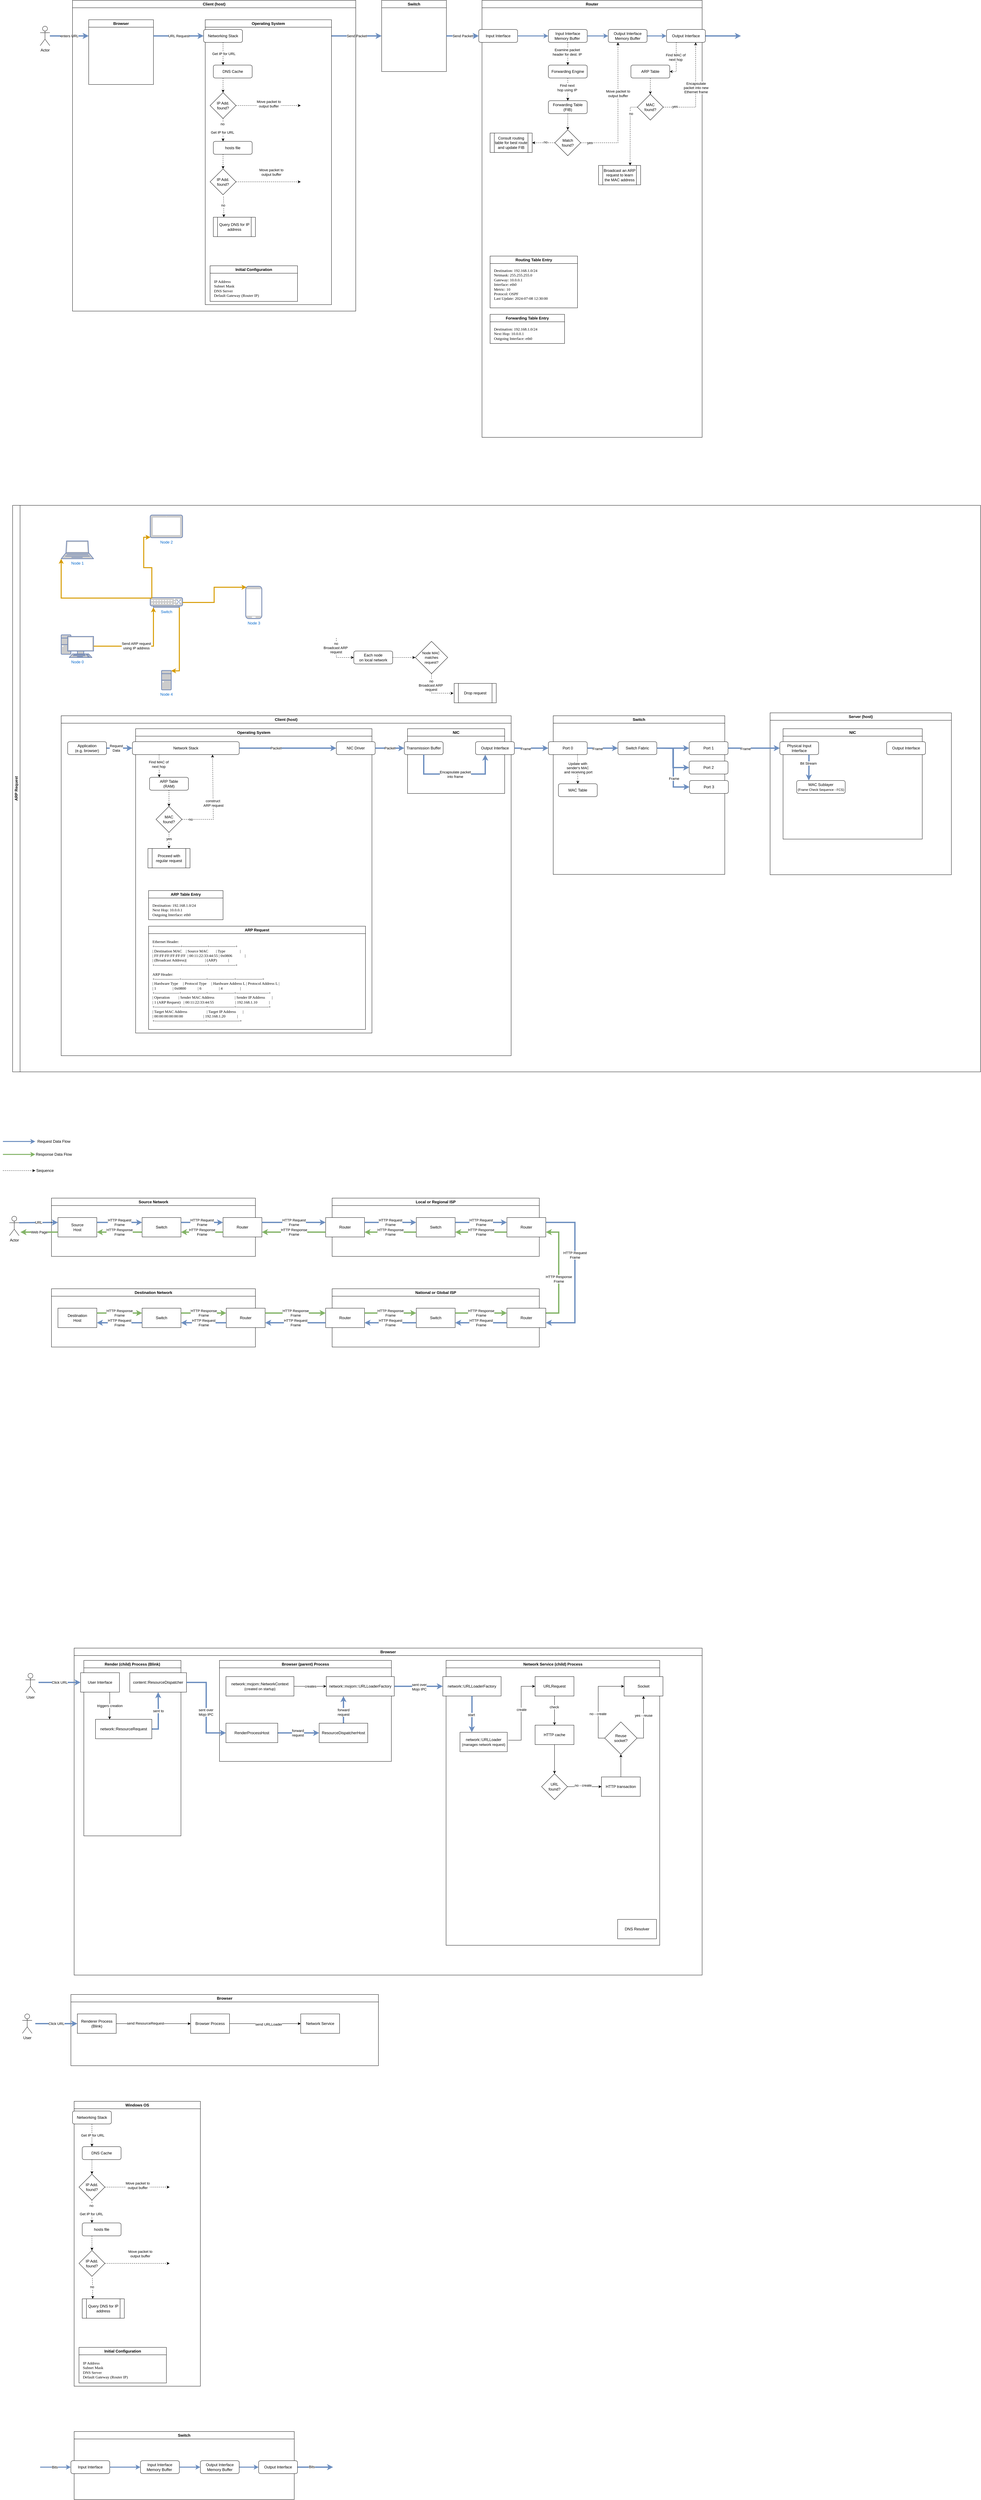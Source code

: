 <mxfile version="24.7.1" type="github">
  <diagram name="Page-1" id="0ixSnLqTkGIwiDNCtMaO">
    <mxGraphModel dx="1532" dy="1969" grid="1" gridSize="10" guides="1" tooltips="1" connect="1" arrows="1" fold="1" page="1" pageScale="1" pageWidth="850" pageHeight="1100" math="0" shadow="0">
      <root>
        <mxCell id="0" />
        <mxCell id="1" parent="0" />
        <mxCell id="XeNOOer_eIZAZivH8xoa-2" value="Actor" style="shape=umlActor;verticalLabelPosition=bottom;verticalAlign=top;html=1;outlineConnect=0;" parent="1" vertex="1">
          <mxGeometry x="-575" y="50" width="30" height="60" as="geometry" />
        </mxCell>
        <mxCell id="XeNOOer_eIZAZivH8xoa-3" value="enters URL" style="endArrow=classic;html=1;rounded=0;entryX=0;entryY=0.25;entryDx=0;entryDy=0;fillColor=#dae8fc;strokeColor=#6c8ebf;strokeWidth=4;" parent="1" source="XeNOOer_eIZAZivH8xoa-2" target="XeNOOer_eIZAZivH8xoa-15" edge="1">
          <mxGeometry width="50" height="50" relative="1" as="geometry">
            <mxPoint x="-215" y="650" as="sourcePoint" />
            <mxPoint x="-455" y="60" as="targetPoint" />
          </mxGeometry>
        </mxCell>
        <mxCell id="XeNOOer_eIZAZivH8xoa-5" value="Send Packet" style="endArrow=classic;html=1;rounded=0;fillColor=#dae8fc;strokeColor=#6c8ebf;strokeWidth=4;entryX=0;entryY=0.5;entryDx=0;entryDy=0;" parent="1" target="D3kK7mfqL6r90oOZMhNj-4" edge="1">
          <mxGeometry width="50" height="50" relative="1" as="geometry">
            <mxPoint x="325" y="80" as="sourcePoint" />
            <mxPoint x="480" y="80" as="targetPoint" />
          </mxGeometry>
        </mxCell>
        <mxCell id="XeNOOer_eIZAZivH8xoa-7" value="" style="endArrow=classic;html=1;rounded=0;entryX=0;entryY=0.25;entryDx=0;entryDy=0;exitX=1;exitY=0.5;exitDx=0;exitDy=0;fillColor=#dae8fc;strokeColor=#6c8ebf;strokeWidth=4;" parent="1" source="XeNOOer_eIZAZivH8xoa-14" edge="1">
          <mxGeometry width="50" height="50" relative="1" as="geometry">
            <mxPoint x="855" y="190" as="sourcePoint" />
            <mxPoint x="1590" y="80" as="targetPoint" />
          </mxGeometry>
        </mxCell>
        <mxCell id="XeNOOer_eIZAZivH8xoa-12" value="Router" style="swimlane;whiteSpace=wrap;html=1;" parent="1" vertex="1">
          <mxGeometry x="790" y="-30" width="680" height="1350" as="geometry">
            <mxRectangle x="250" y="530" width="140" height="30" as="alternateBounds" />
          </mxGeometry>
        </mxCell>
        <mxCell id="XeNOOer_eIZAZivH8xoa-13" value="Input Interface" style="rounded=1;whiteSpace=wrap;html=1;" parent="XeNOOer_eIZAZivH8xoa-12" vertex="1">
          <mxGeometry x="-10" y="90" width="120" height="40" as="geometry" />
        </mxCell>
        <mxCell id="XeNOOer_eIZAZivH8xoa-14" value="Output&lt;span style=&quot;background-color: initial;&quot;&gt;&amp;nbsp;Interface&lt;/span&gt;" style="rounded=1;whiteSpace=wrap;html=1;" parent="XeNOOer_eIZAZivH8xoa-12" vertex="1">
          <mxGeometry x="570" y="90" width="120" height="40" as="geometry" />
        </mxCell>
        <mxCell id="XeNOOer_eIZAZivH8xoa-28" value="Input Interface&lt;div&gt;Memory&amp;nbsp;&lt;span style=&quot;background-color: initial;&quot;&gt;Buffer&lt;/span&gt;&lt;span style=&quot;background-color: initial;&quot;&gt;&amp;nbsp;&lt;/span&gt;&lt;/div&gt;" style="rounded=1;whiteSpace=wrap;html=1;" parent="XeNOOer_eIZAZivH8xoa-12" vertex="1">
          <mxGeometry x="205" y="90" width="120" height="40" as="geometry" />
        </mxCell>
        <mxCell id="XeNOOer_eIZAZivH8xoa-38" value="" style="endArrow=classic;html=1;rounded=0;strokeWidth=3;fillColor=#dae8fc;strokeColor=#6c8ebf;exitX=1;exitY=0.5;exitDx=0;exitDy=0;entryX=0;entryY=0.5;entryDx=0;entryDy=0;" parent="XeNOOer_eIZAZivH8xoa-12" source="XeNOOer_eIZAZivH8xoa-13" target="XeNOOer_eIZAZivH8xoa-28" edge="1">
          <mxGeometry width="50" height="50" relative="1" as="geometry">
            <mxPoint x="160" y="104.5" as="sourcePoint" />
            <mxPoint x="260" y="104.5" as="targetPoint" />
          </mxGeometry>
        </mxCell>
        <mxCell id="XeNOOer_eIZAZivH8xoa-39" value="" style="endArrow=classic;html=1;rounded=0;strokeWidth=3;fillColor=#dae8fc;strokeColor=#6c8ebf;exitX=1;exitY=0.5;exitDx=0;exitDy=0;entryX=0;entryY=0.5;entryDx=0;entryDy=0;" parent="XeNOOer_eIZAZivH8xoa-12" source="XeNOOer_eIZAZivH8xoa-54" target="XeNOOer_eIZAZivH8xoa-14" edge="1">
          <mxGeometry width="50" height="50" relative="1" as="geometry">
            <mxPoint x="360" y="150" as="sourcePoint" />
            <mxPoint x="380" y="170" as="targetPoint" />
          </mxGeometry>
        </mxCell>
        <mxCell id="XeNOOer_eIZAZivH8xoa-8" value="Forwarding Table&lt;div&gt;(FIB)&lt;/div&gt;" style="rounded=1;whiteSpace=wrap;html=1;" parent="XeNOOer_eIZAZivH8xoa-12" vertex="1">
          <mxGeometry x="205" y="310" width="120" height="40" as="geometry" />
        </mxCell>
        <mxCell id="XeNOOer_eIZAZivH8xoa-21" value="" style="endArrow=classic;html=1;rounded=0;exitX=0.5;exitY=1;exitDx=0;exitDy=0;entryX=0.5;entryY=0;entryDx=0;entryDy=0;dashed=1;" parent="XeNOOer_eIZAZivH8xoa-12" source="XeNOOer_eIZAZivH8xoa-63" target="XeNOOer_eIZAZivH8xoa-8" edge="1">
          <mxGeometry width="50" height="50" relative="1" as="geometry">
            <mxPoint x="229.625" y="240" as="sourcePoint" />
            <mxPoint x="115" y="530" as="targetPoint" />
          </mxGeometry>
        </mxCell>
        <mxCell id="XeNOOer_eIZAZivH8xoa-24" value="Find next&lt;div&gt;hop using IP&lt;/div&gt;" style="edgeLabel;html=1;align=center;verticalAlign=middle;resizable=0;points=[];" parent="XeNOOer_eIZAZivH8xoa-21" vertex="1" connectable="0">
          <mxGeometry x="-0.16" y="-2" relative="1" as="geometry">
            <mxPoint as="offset" />
          </mxGeometry>
        </mxCell>
        <mxCell id="XeNOOer_eIZAZivH8xoa-25" value="ARP Table" style="rounded=1;whiteSpace=wrap;html=1;" parent="XeNOOer_eIZAZivH8xoa-12" vertex="1">
          <mxGeometry x="460" y="200" width="120" height="40" as="geometry" />
        </mxCell>
        <mxCell id="XeNOOer_eIZAZivH8xoa-26" value="" style="endArrow=classic;html=1;rounded=0;dashed=1;entryX=1;entryY=0.5;entryDx=0;entryDy=0;exitX=0.25;exitY=1;exitDx=0;exitDy=0;" parent="XeNOOer_eIZAZivH8xoa-12" source="XeNOOer_eIZAZivH8xoa-14" target="XeNOOer_eIZAZivH8xoa-25" edge="1">
          <mxGeometry width="50" height="50" relative="1" as="geometry">
            <mxPoint x="510" y="300" as="sourcePoint" />
            <mxPoint x="540" y="380" as="targetPoint" />
            <Array as="points">
              <mxPoint x="600" y="220" />
            </Array>
          </mxGeometry>
        </mxCell>
        <mxCell id="XeNOOer_eIZAZivH8xoa-27" value="&lt;div&gt;Find MAC of&lt;br&gt;&lt;/div&gt;&lt;div&gt;next hop&lt;/div&gt;" style="edgeLabel;html=1;align=center;verticalAlign=middle;resizable=0;points=[];" parent="XeNOOer_eIZAZivH8xoa-26" vertex="1" connectable="0">
          <mxGeometry x="-0.16" y="-2" relative="1" as="geometry">
            <mxPoint as="offset" />
          </mxGeometry>
        </mxCell>
        <mxCell id="XeNOOer_eIZAZivH8xoa-30" value="MAC&lt;div&gt;found?&lt;/div&gt;" style="rhombus;whiteSpace=wrap;html=1;" parent="XeNOOer_eIZAZivH8xoa-12" vertex="1">
          <mxGeometry x="480" y="290" width="80" height="80" as="geometry" />
        </mxCell>
        <mxCell id="XeNOOer_eIZAZivH8xoa-33" value="" style="endArrow=classic;html=1;rounded=0;dashed=1;exitX=0.5;exitY=1;exitDx=0;exitDy=0;entryX=0.5;entryY=0;entryDx=0;entryDy=0;" parent="XeNOOer_eIZAZivH8xoa-12" source="XeNOOer_eIZAZivH8xoa-25" target="XeNOOer_eIZAZivH8xoa-30" edge="1">
          <mxGeometry width="50" height="50" relative="1" as="geometry">
            <mxPoint x="-10" y="570" as="sourcePoint" />
            <mxPoint x="90" y="570" as="targetPoint" />
          </mxGeometry>
        </mxCell>
        <mxCell id="XeNOOer_eIZAZivH8xoa-34" value="" style="endArrow=classic;html=1;rounded=0;exitX=1;exitY=0.5;exitDx=0;exitDy=0;dashed=1;entryX=0.25;entryY=1;entryDx=0;entryDy=0;" parent="XeNOOer_eIZAZivH8xoa-12" source="XeNOOer_eIZAZivH8xoa-64" target="XeNOOer_eIZAZivH8xoa-54" edge="1">
          <mxGeometry width="50" height="50" relative="1" as="geometry">
            <mxPoint x="235" y="560" as="sourcePoint" />
            <mxPoint x="449" y="250" as="targetPoint" />
            <Array as="points">
              <mxPoint x="420" y="440" />
            </Array>
          </mxGeometry>
        </mxCell>
        <mxCell id="XeNOOer_eIZAZivH8xoa-40" value="Move packet to&lt;div&gt;output buffer&lt;/div&gt;" style="edgeLabel;html=1;align=center;verticalAlign=middle;resizable=0;points=[];" parent="XeNOOer_eIZAZivH8xoa-34" vertex="1" connectable="0">
          <mxGeometry x="0.106" y="-2" relative="1" as="geometry">
            <mxPoint x="-2" y="-32" as="offset" />
          </mxGeometry>
        </mxCell>
        <mxCell id="XeNOOer_eIZAZivH8xoa-56" value="yes" style="edgeLabel;html=1;align=center;verticalAlign=middle;resizable=0;points=[];" parent="XeNOOer_eIZAZivH8xoa-34" vertex="1" connectable="0">
          <mxGeometry x="-0.538" y="2" relative="1" as="geometry">
            <mxPoint x="-70" y="2" as="offset" />
          </mxGeometry>
        </mxCell>
        <mxCell id="XeNOOer_eIZAZivH8xoa-29" value="Broadcast an ARP request to learn the MAC address" style="shape=process;whiteSpace=wrap;html=1;backgroundOutline=1;" parent="XeNOOer_eIZAZivH8xoa-12" vertex="1">
          <mxGeometry x="360" y="510" width="130" height="60" as="geometry" />
        </mxCell>
        <mxCell id="XeNOOer_eIZAZivH8xoa-31" value="" style="endArrow=classic;html=1;rounded=0;exitX=0;exitY=0.5;exitDx=0;exitDy=0;dashed=1;entryX=0.75;entryY=0;entryDx=0;entryDy=0;" parent="XeNOOer_eIZAZivH8xoa-12" source="XeNOOer_eIZAZivH8xoa-30" target="XeNOOer_eIZAZivH8xoa-29" edge="1">
          <mxGeometry width="50" height="50" relative="1" as="geometry">
            <mxPoint x="345" y="330" as="sourcePoint" />
            <mxPoint x="345" y="390" as="targetPoint" />
            <Array as="points">
              <mxPoint x="458" y="330" />
            </Array>
          </mxGeometry>
        </mxCell>
        <mxCell id="XeNOOer_eIZAZivH8xoa-32" value="no" style="edgeLabel;html=1;align=center;verticalAlign=middle;resizable=0;points=[];" parent="XeNOOer_eIZAZivH8xoa-31" vertex="1" connectable="0">
          <mxGeometry x="-0.16" y="-2" relative="1" as="geometry">
            <mxPoint x="4" y="-43" as="offset" />
          </mxGeometry>
        </mxCell>
        <mxCell id="XeNOOer_eIZAZivH8xoa-43" value="" style="endArrow=classic;html=1;rounded=0;exitX=0.5;exitY=1;exitDx=0;exitDy=0;dashed=1;entryX=0.5;entryY=0;entryDx=0;entryDy=0;" parent="XeNOOer_eIZAZivH8xoa-12" source="XeNOOer_eIZAZivH8xoa-28" target="XeNOOer_eIZAZivH8xoa-63" edge="1">
          <mxGeometry width="50" height="50" relative="1" as="geometry">
            <mxPoint x="275" y="280" as="sourcePoint" />
            <mxPoint x="229.5" y="199.0" as="targetPoint" />
          </mxGeometry>
        </mxCell>
        <mxCell id="XeNOOer_eIZAZivH8xoa-44" value="Examine packet&lt;br&gt;header for dest. IP" style="edgeLabel;html=1;align=center;verticalAlign=middle;resizable=0;points=[];" parent="XeNOOer_eIZAZivH8xoa-43" vertex="1" connectable="0">
          <mxGeometry x="-0.16" y="-2" relative="1" as="geometry">
            <mxPoint as="offset" />
          </mxGeometry>
        </mxCell>
        <mxCell id="XeNOOer_eIZAZivH8xoa-46" value="Routing Table Entry" style="swimlane;whiteSpace=wrap;html=1;" parent="XeNOOer_eIZAZivH8xoa-12" vertex="1">
          <mxGeometry x="25" y="790" width="270" height="160" as="geometry" />
        </mxCell>
        <mxCell id="XeNOOer_eIZAZivH8xoa-47" value="&lt;div&gt;&lt;div&gt;&lt;font face=&quot;Lucida Console&quot;&gt;Destination: 192.168.1.0/24&lt;/font&gt;&lt;/div&gt;&lt;div&gt;&lt;font face=&quot;Lucida Console&quot;&gt;Netmask: 255.255.255.0&lt;/font&gt;&lt;/div&gt;&lt;div&gt;&lt;font face=&quot;Lucida Console&quot;&gt;Gateway: 10.0.0.1&lt;/font&gt;&lt;/div&gt;&lt;div&gt;&lt;font face=&quot;Lucida Console&quot;&gt;Interface: eth0&lt;/font&gt;&lt;/div&gt;&lt;div&gt;&lt;font face=&quot;Lucida Console&quot;&gt;Metric: 10&lt;/font&gt;&lt;/div&gt;&lt;div&gt;&lt;font face=&quot;Lucida Console&quot;&gt;Protocol: OSPF&lt;/font&gt;&lt;/div&gt;&lt;div&gt;&lt;font face=&quot;Lucida Console&quot;&gt;Last Update: 2024-07-08 12:30:00&lt;/font&gt;&lt;/div&gt;&lt;/div&gt;&lt;div&gt;&lt;br&gt;&lt;/div&gt;" style="text;html=1;align=left;verticalAlign=middle;resizable=0;points=[];autosize=1;strokeColor=none;fillColor=none;" parent="XeNOOer_eIZAZivH8xoa-46" vertex="1">
          <mxGeometry x="10" y="25" width="250" height="140" as="geometry" />
        </mxCell>
        <mxCell id="XeNOOer_eIZAZivH8xoa-49" value="Forwarding Table Entry" style="swimlane;whiteSpace=wrap;html=1;" parent="XeNOOer_eIZAZivH8xoa-12" vertex="1">
          <mxGeometry x="25" y="970" width="230" height="90" as="geometry" />
        </mxCell>
        <mxCell id="XeNOOer_eIZAZivH8xoa-50" value="&lt;div&gt;&lt;font face=&quot;Lucida Console&quot;&gt;Destination: 192.168.1.0/24&lt;/font&gt;&lt;/div&gt;&lt;div&gt;&lt;font face=&quot;Lucida Console&quot;&gt;Next Hop: 10.0.0.1&lt;/font&gt;&lt;/div&gt;&lt;div&gt;&lt;font face=&quot;Lucida Console&quot;&gt;Outgoing Interface: eth0&lt;/font&gt;&lt;/div&gt;" style="text;html=1;align=left;verticalAlign=middle;resizable=0;points=[];autosize=1;strokeColor=none;fillColor=none;" parent="XeNOOer_eIZAZivH8xoa-49" vertex="1">
          <mxGeometry x="10" y="30" width="220" height="60" as="geometry" />
        </mxCell>
        <mxCell id="XeNOOer_eIZAZivH8xoa-54" value="Output Interface&lt;div&gt;Memory&amp;nbsp;&lt;span style=&quot;background-color: initial;&quot;&gt;Buffer&lt;/span&gt;&lt;/div&gt;" style="rounded=1;whiteSpace=wrap;html=1;" parent="XeNOOer_eIZAZivH8xoa-12" vertex="1">
          <mxGeometry x="390" y="90" width="120" height="40" as="geometry" />
        </mxCell>
        <mxCell id="XeNOOer_eIZAZivH8xoa-55" value="" style="endArrow=classic;html=1;rounded=0;strokeWidth=3;fillColor=#dae8fc;strokeColor=#6c8ebf;exitX=1;exitY=0.5;exitDx=0;exitDy=0;entryX=0;entryY=0.5;entryDx=0;entryDy=0;" parent="XeNOOer_eIZAZivH8xoa-12" source="XeNOOer_eIZAZivH8xoa-28" target="XeNOOer_eIZAZivH8xoa-54" edge="1">
          <mxGeometry width="50" height="50" relative="1" as="geometry">
            <mxPoint x="835" y="130" as="sourcePoint" />
            <mxPoint x="1080" y="130" as="targetPoint" />
          </mxGeometry>
        </mxCell>
        <mxCell id="XeNOOer_eIZAZivH8xoa-63" value="Forwarding Engine" style="rounded=1;whiteSpace=wrap;html=1;" parent="XeNOOer_eIZAZivH8xoa-12" vertex="1">
          <mxGeometry x="205" y="200" width="120" height="40" as="geometry" />
        </mxCell>
        <mxCell id="XeNOOer_eIZAZivH8xoa-64" value="&lt;div&gt;Match&lt;div&gt;found?&lt;/div&gt;&lt;/div&gt;" style="rhombus;whiteSpace=wrap;html=1;" parent="XeNOOer_eIZAZivH8xoa-12" vertex="1">
          <mxGeometry x="225" y="400" width="80" height="80" as="geometry" />
        </mxCell>
        <mxCell id="XeNOOer_eIZAZivH8xoa-65" value="" style="endArrow=classic;html=1;rounded=0;dashed=1;exitX=0.5;exitY=1;exitDx=0;exitDy=0;entryX=0.5;entryY=0;entryDx=0;entryDy=0;" parent="XeNOOer_eIZAZivH8xoa-12" source="XeNOOer_eIZAZivH8xoa-8" target="XeNOOer_eIZAZivH8xoa-64" edge="1">
          <mxGeometry width="50" height="50" relative="1" as="geometry">
            <mxPoint x="204.17" y="360" as="sourcePoint" />
            <mxPoint x="204.17" y="410" as="targetPoint" />
          </mxGeometry>
        </mxCell>
        <mxCell id="XeNOOer_eIZAZivH8xoa-68" value="Consult routing table for best route and update FIB" style="shape=process;whiteSpace=wrap;html=1;backgroundOutline=1;" parent="XeNOOer_eIZAZivH8xoa-12" vertex="1">
          <mxGeometry x="25" y="410" width="130" height="60" as="geometry" />
        </mxCell>
        <mxCell id="XeNOOer_eIZAZivH8xoa-69" value="" style="endArrow=classic;html=1;rounded=0;dashed=1;entryX=1;entryY=0.5;entryDx=0;entryDy=0;exitX=0;exitY=0.5;exitDx=0;exitDy=0;" parent="XeNOOer_eIZAZivH8xoa-12" source="XeNOOer_eIZAZivH8xoa-64" target="XeNOOer_eIZAZivH8xoa-68" edge="1">
          <mxGeometry width="50" height="50" relative="1" as="geometry">
            <mxPoint x="220" y="440" as="sourcePoint" />
            <mxPoint x="100" y="330" as="targetPoint" />
          </mxGeometry>
        </mxCell>
        <mxCell id="XeNOOer_eIZAZivH8xoa-70" value="no" style="edgeLabel;html=1;align=center;verticalAlign=middle;resizable=0;points=[];" parent="XeNOOer_eIZAZivH8xoa-69" vertex="1" connectable="0">
          <mxGeometry x="-0.16" y="-2" relative="1" as="geometry">
            <mxPoint as="offset" />
          </mxGeometry>
        </mxCell>
        <mxCell id="XeNOOer_eIZAZivH8xoa-76" value="" style="endArrow=classic;html=1;rounded=0;dashed=1;exitX=1;exitY=0.5;exitDx=0;exitDy=0;entryX=0.75;entryY=1;entryDx=0;entryDy=0;" parent="XeNOOer_eIZAZivH8xoa-12" source="XeNOOer_eIZAZivH8xoa-30" target="XeNOOer_eIZAZivH8xoa-14" edge="1">
          <mxGeometry width="50" height="50" relative="1" as="geometry">
            <mxPoint x="550" y="250" as="sourcePoint" />
            <mxPoint x="520" y="500" as="targetPoint" />
            <Array as="points">
              <mxPoint x="660" y="330" />
            </Array>
          </mxGeometry>
        </mxCell>
        <mxCell id="XeNOOer_eIZAZivH8xoa-77" value="&lt;div&gt;Encapsulate&lt;/div&gt;&lt;div&gt;packet into new&lt;/div&gt;&lt;div&gt;Ethernet frame&lt;br&gt;&lt;/div&gt;" style="edgeLabel;html=1;align=center;verticalAlign=middle;resizable=0;points=[];" parent="XeNOOer_eIZAZivH8xoa-76" vertex="1" connectable="0">
          <mxGeometry x="-0.49" y="-1" relative="1" as="geometry">
            <mxPoint x="24" y="-61" as="offset" />
          </mxGeometry>
        </mxCell>
        <mxCell id="XeNOOer_eIZAZivH8xoa-78" value="yes" style="edgeLabel;html=1;align=center;verticalAlign=middle;resizable=0;points=[];" parent="XeNOOer_eIZAZivH8xoa-76" vertex="1" connectable="0">
          <mxGeometry x="-0.765" y="2" relative="1" as="geometry">
            <mxPoint as="offset" />
          </mxGeometry>
        </mxCell>
        <mxCell id="D3kK7mfqL6r90oOZMhNj-1" value="Client (host)" style="swimlane;whiteSpace=wrap;html=1;" parent="1" vertex="1">
          <mxGeometry x="-475" y="-30" width="875" height="960" as="geometry" />
        </mxCell>
        <mxCell id="D3kK7mfqL6r90oOZMhNj-2" value="Operating System" style="swimlane;whiteSpace=wrap;html=1;startSize=23;" parent="D3kK7mfqL6r90oOZMhNj-1" vertex="1">
          <mxGeometry x="410" y="60" width="390" height="880" as="geometry" />
        </mxCell>
        <mxCell id="DSvxa6pq-x6Ugc2J_eAa-2" value="Initial Configuration" style="swimlane;whiteSpace=wrap;html=1;" parent="D3kK7mfqL6r90oOZMhNj-2" vertex="1">
          <mxGeometry x="15" y="760" width="270" height="110" as="geometry" />
        </mxCell>
        <mxCell id="DSvxa6pq-x6Ugc2J_eAa-3" value="&lt;div&gt;&lt;div&gt;&lt;font face=&quot;Lucida Console&quot;&gt;IP Address&lt;/font&gt;&lt;/div&gt;&lt;/div&gt;&lt;div&gt;&lt;font face=&quot;Lucida Console&quot;&gt;Subnet Mask&lt;/font&gt;&lt;/div&gt;&lt;div&gt;&lt;font face=&quot;Lucida Console&quot;&gt;DNS Server&lt;/font&gt;&lt;/div&gt;&lt;div&gt;&lt;font face=&quot;Lucida Console&quot;&gt;Default Gateway (Router IP)&lt;/font&gt;&lt;/div&gt;" style="text;html=1;align=left;verticalAlign=middle;resizable=0;points=[];autosize=1;strokeColor=none;fillColor=none;" parent="DSvxa6pq-x6Ugc2J_eAa-2" vertex="1">
          <mxGeometry x="10" y="30" width="220" height="80" as="geometry" />
        </mxCell>
        <mxCell id="DSvxa6pq-x6Ugc2J_eAa-4" value="Networking Stack" style="rounded=1;whiteSpace=wrap;html=1;" parent="D3kK7mfqL6r90oOZMhNj-2" vertex="1">
          <mxGeometry x="-5" y="30" width="120" height="40" as="geometry" />
        </mxCell>
        <mxCell id="DSvxa6pq-x6Ugc2J_eAa-6" value="" style="endArrow=classic;html=1;rounded=0;exitX=1;exitY=0.5;exitDx=0;exitDy=0;dashed=1;" parent="D3kK7mfqL6r90oOZMhNj-2" source="DSvxa6pq-x6Ugc2J_eAa-9" edge="1">
          <mxGeometry width="50" height="50" relative="1" as="geometry">
            <mxPoint x="80" y="385" as="sourcePoint" />
            <mxPoint x="295" y="265" as="targetPoint" />
            <Array as="points">
              <mxPoint x="265" y="265" />
            </Array>
          </mxGeometry>
        </mxCell>
        <mxCell id="DSvxa6pq-x6Ugc2J_eAa-7" value="Move packet to&lt;div&gt;output buffer&lt;/div&gt;" style="edgeLabel;html=1;align=center;verticalAlign=middle;resizable=0;points=[];" parent="DSvxa6pq-x6Ugc2J_eAa-6" vertex="1" connectable="0">
          <mxGeometry x="0.106" y="-2" relative="1" as="geometry">
            <mxPoint x="-10" y="-7" as="offset" />
          </mxGeometry>
        </mxCell>
        <mxCell id="DSvxa6pq-x6Ugc2J_eAa-8" value="yes" style="edgeLabel;html=1;align=center;verticalAlign=middle;resizable=0;points=[];" parent="DSvxa6pq-x6Ugc2J_eAa-6" vertex="1" connectable="0">
          <mxGeometry x="-0.538" y="2" relative="1" as="geometry">
            <mxPoint x="-70" y="2" as="offset" />
          </mxGeometry>
        </mxCell>
        <mxCell id="DSvxa6pq-x6Ugc2J_eAa-9" value="&lt;div&gt;IP Add.&lt;div&gt;found?&lt;/div&gt;&lt;/div&gt;" style="rhombus;whiteSpace=wrap;html=1;" parent="D3kK7mfqL6r90oOZMhNj-2" vertex="1">
          <mxGeometry x="15" y="225" width="80" height="80" as="geometry" />
        </mxCell>
        <mxCell id="DSvxa6pq-x6Ugc2J_eAa-10" value="" style="endArrow=classic;html=1;rounded=0;dashed=1;exitX=0.25;exitY=1;exitDx=0;exitDy=0;entryX=0.5;entryY=0;entryDx=0;entryDy=0;" parent="D3kK7mfqL6r90oOZMhNj-2" source="DSvxa6pq-x6Ugc2J_eAa-13" target="DSvxa6pq-x6Ugc2J_eAa-9" edge="1">
          <mxGeometry width="50" height="50" relative="1" as="geometry">
            <mxPoint x="110" y="95" as="sourcePoint" />
            <mxPoint x="49.17" y="155" as="targetPoint" />
          </mxGeometry>
        </mxCell>
        <mxCell id="DSvxa6pq-x6Ugc2J_eAa-11" value="" style="endArrow=classic;html=1;rounded=0;dashed=1;exitX=0.5;exitY=1;exitDx=0;exitDy=0;entryX=0.25;entryY=0;entryDx=0;entryDy=0;" parent="D3kK7mfqL6r90oOZMhNj-2" source="DSvxa6pq-x6Ugc2J_eAa-9" target="DSvxa6pq-x6Ugc2J_eAa-23" edge="1">
          <mxGeometry width="50" height="50" relative="1" as="geometry">
            <mxPoint x="66.44" y="310.92" as="sourcePoint" />
            <mxPoint x="66" y="360" as="targetPoint" />
          </mxGeometry>
        </mxCell>
        <mxCell id="DSvxa6pq-x6Ugc2J_eAa-12" value="no&lt;div&gt;&lt;br&gt;&lt;/div&gt;&lt;div&gt;Get IP for URL&lt;br&gt;&lt;/div&gt;" style="edgeLabel;html=1;align=center;verticalAlign=middle;resizable=0;points=[];" parent="DSvxa6pq-x6Ugc2J_eAa-11" vertex="1" connectable="0">
          <mxGeometry x="-0.16" y="-2" relative="1" as="geometry">
            <mxPoint as="offset" />
          </mxGeometry>
        </mxCell>
        <mxCell id="DSvxa6pq-x6Ugc2J_eAa-13" value="DNS Cache" style="rounded=1;whiteSpace=wrap;html=1;" parent="D3kK7mfqL6r90oOZMhNj-2" vertex="1">
          <mxGeometry x="25" y="140" width="120" height="40" as="geometry" />
        </mxCell>
        <mxCell id="DSvxa6pq-x6Ugc2J_eAa-14" value="" style="endArrow=classic;html=1;rounded=0;dashed=1;exitX=0.5;exitY=1;exitDx=0;exitDy=0;entryX=0.25;entryY=0;entryDx=0;entryDy=0;" parent="D3kK7mfqL6r90oOZMhNj-2" source="DSvxa6pq-x6Ugc2J_eAa-4" target="DSvxa6pq-x6Ugc2J_eAa-13" edge="1">
          <mxGeometry width="50" height="50" relative="1" as="geometry">
            <mxPoint x="65" y="190" as="sourcePoint" />
            <mxPoint x="65" y="255" as="targetPoint" />
          </mxGeometry>
        </mxCell>
        <mxCell id="DSvxa6pq-x6Ugc2J_eAa-15" value="Get IP for URL" style="edgeLabel;html=1;align=center;verticalAlign=middle;resizable=0;points=[];" parent="DSvxa6pq-x6Ugc2J_eAa-14" vertex="1" connectable="0">
          <mxGeometry x="0.268" y="2" relative="1" as="geometry">
            <mxPoint y="-10" as="offset" />
          </mxGeometry>
        </mxCell>
        <mxCell id="DSvxa6pq-x6Ugc2J_eAa-16" value="" style="endArrow=classic;html=1;rounded=0;exitX=1;exitY=0.5;exitDx=0;exitDy=0;dashed=1;" parent="D3kK7mfqL6r90oOZMhNj-2" source="DSvxa6pq-x6Ugc2J_eAa-19" edge="1">
          <mxGeometry width="50" height="50" relative="1" as="geometry">
            <mxPoint x="80" y="620.65" as="sourcePoint" />
            <mxPoint x="295" y="500.65" as="targetPoint" />
            <Array as="points">
              <mxPoint x="265" y="500.65" />
            </Array>
          </mxGeometry>
        </mxCell>
        <mxCell id="DSvxa6pq-x6Ugc2J_eAa-17" value="Move packet to&lt;div&gt;output buffer&lt;/div&gt;" style="edgeLabel;html=1;align=center;verticalAlign=middle;resizable=0;points=[];" parent="DSvxa6pq-x6Ugc2J_eAa-16" vertex="1" connectable="0">
          <mxGeometry x="0.106" y="-2" relative="1" as="geometry">
            <mxPoint x="-2" y="-32" as="offset" />
          </mxGeometry>
        </mxCell>
        <mxCell id="DSvxa6pq-x6Ugc2J_eAa-18" value="yes" style="edgeLabel;html=1;align=center;verticalAlign=middle;resizable=0;points=[];" parent="DSvxa6pq-x6Ugc2J_eAa-16" vertex="1" connectable="0">
          <mxGeometry x="-0.538" y="2" relative="1" as="geometry">
            <mxPoint x="-70" y="2" as="offset" />
          </mxGeometry>
        </mxCell>
        <mxCell id="DSvxa6pq-x6Ugc2J_eAa-19" value="&lt;div&gt;IP Add.&lt;div&gt;found?&lt;/div&gt;&lt;/div&gt;" style="rhombus;whiteSpace=wrap;html=1;" parent="D3kK7mfqL6r90oOZMhNj-2" vertex="1">
          <mxGeometry x="15" y="460.65" width="80" height="80" as="geometry" />
        </mxCell>
        <mxCell id="DSvxa6pq-x6Ugc2J_eAa-20" value="" style="endArrow=classic;html=1;rounded=0;dashed=1;exitX=0.25;exitY=1;exitDx=0;exitDy=0;entryX=0.5;entryY=0;entryDx=0;entryDy=0;" parent="D3kK7mfqL6r90oOZMhNj-2" source="DSvxa6pq-x6Ugc2J_eAa-23" target="DSvxa6pq-x6Ugc2J_eAa-19" edge="1">
          <mxGeometry width="50" height="50" relative="1" as="geometry">
            <mxPoint x="110" y="330.65" as="sourcePoint" />
            <mxPoint x="49.17" y="390.65" as="targetPoint" />
          </mxGeometry>
        </mxCell>
        <mxCell id="DSvxa6pq-x6Ugc2J_eAa-21" value="" style="endArrow=classic;html=1;rounded=0;dashed=1;exitX=0.518;exitY=1.074;exitDx=0;exitDy=0;exitPerimeter=0;entryX=0.25;entryY=0;entryDx=0;entryDy=0;" parent="D3kK7mfqL6r90oOZMhNj-2" source="DSvxa6pq-x6Ugc2J_eAa-19" target="DSvxa6pq-x6Ugc2J_eAa-25" edge="1">
          <mxGeometry width="50" height="50" relative="1" as="geometry">
            <mxPoint x="65" y="500.65" as="sourcePoint" />
            <mxPoint x="56" y="595.65" as="targetPoint" />
          </mxGeometry>
        </mxCell>
        <mxCell id="DSvxa6pq-x6Ugc2J_eAa-22" value="no" style="edgeLabel;html=1;align=center;verticalAlign=middle;resizable=0;points=[];" parent="DSvxa6pq-x6Ugc2J_eAa-21" vertex="1" connectable="0">
          <mxGeometry x="-0.16" y="-2" relative="1" as="geometry">
            <mxPoint as="offset" />
          </mxGeometry>
        </mxCell>
        <mxCell id="DSvxa6pq-x6Ugc2J_eAa-23" value="hosts file" style="rounded=1;whiteSpace=wrap;html=1;" parent="D3kK7mfqL6r90oOZMhNj-2" vertex="1">
          <mxGeometry x="25" y="375.65" width="120" height="40" as="geometry" />
        </mxCell>
        <mxCell id="DSvxa6pq-x6Ugc2J_eAa-25" value="Query DNS for IP address" style="shape=process;whiteSpace=wrap;html=1;backgroundOutline=1;" parent="D3kK7mfqL6r90oOZMhNj-2" vertex="1">
          <mxGeometry x="25" y="610" width="130" height="60" as="geometry" />
        </mxCell>
        <mxCell id="XeNOOer_eIZAZivH8xoa-15" value="Browser" style="swimlane;whiteSpace=wrap;html=1;" parent="D3kK7mfqL6r90oOZMhNj-1" vertex="1">
          <mxGeometry x="50" y="60" width="200" height="200" as="geometry" />
        </mxCell>
        <mxCell id="D3kK7mfqL6r90oOZMhNj-3" value="URL Request" style="endArrow=classic;html=1;rounded=0;fillColor=#dae8fc;strokeColor=#6c8ebf;strokeWidth=4;exitX=1;exitY=0.25;exitDx=0;exitDy=0;entryX=0;entryY=0.5;entryDx=0;entryDy=0;" parent="D3kK7mfqL6r90oOZMhNj-1" source="XeNOOer_eIZAZivH8xoa-15" target="DSvxa6pq-x6Ugc2J_eAa-4" edge="1">
          <mxGeometry width="50" height="50" relative="1" as="geometry">
            <mxPoint x="280" y="110" as="sourcePoint" />
            <mxPoint x="395" y="110" as="targetPoint" />
          </mxGeometry>
        </mxCell>
        <mxCell id="D3kK7mfqL6r90oOZMhNj-4" value="Switch" style="swimlane;whiteSpace=wrap;html=1;" parent="1" vertex="1">
          <mxGeometry x="480" y="-30" width="200" height="220" as="geometry" />
        </mxCell>
        <mxCell id="D3kK7mfqL6r90oOZMhNj-5" value="Send Packet" style="endArrow=classic;html=1;rounded=0;fillColor=#dae8fc;strokeColor=#6c8ebf;strokeWidth=4;entryX=0;entryY=0.5;entryDx=0;entryDy=0;exitX=1;exitY=0.5;exitDx=0;exitDy=0;" parent="1" source="D3kK7mfqL6r90oOZMhNj-4" target="XeNOOer_eIZAZivH8xoa-13" edge="1">
          <mxGeometry width="50" height="50" relative="1" as="geometry">
            <mxPoint x="680" y="80" as="sourcePoint" />
            <mxPoint x="760" y="79.58" as="targetPoint" />
          </mxGeometry>
        </mxCell>
        <mxCell id="DSvxa6pq-x6Ugc2J_eAa-33" value="ARP Request" style="swimlane;horizontal=0;whiteSpace=wrap;html=1;" parent="1" vertex="1">
          <mxGeometry x="-660" y="1530" width="2990" height="1750" as="geometry" />
        </mxCell>
        <mxCell id="DSvxa6pq-x6Ugc2J_eAa-37" style="edgeStyle=orthogonalEdgeStyle;rounded=0;orthogonalLoop=1;jettySize=auto;html=1;exitX=0.9;exitY=1;exitDx=0;exitDy=0;exitPerimeter=0;entryX=0.98;entryY=0.02;entryDx=0;entryDy=0;entryPerimeter=0;fillColor=#ffe6cc;strokeColor=#d79b00;strokeWidth=3;" parent="DSvxa6pq-x6Ugc2J_eAa-33" source="DSvxa6pq-x6Ugc2J_eAa-26" target="DSvxa6pq-x6Ugc2J_eAa-32" edge="1">
          <mxGeometry relative="1" as="geometry">
            <Array as="points">
              <mxPoint x="515" y="511" />
            </Array>
          </mxGeometry>
        </mxCell>
        <mxCell id="DSvxa6pq-x6Ugc2J_eAa-26" value="Switch" style="fontColor=#0066CC;verticalAlign=top;verticalLabelPosition=bottom;labelPosition=center;align=center;html=1;outlineConnect=0;fillColor=#CCCCCC;strokeColor=#6881B3;gradientColor=none;gradientDirection=north;strokeWidth=2;shape=mxgraph.networks.switch;" parent="DSvxa6pq-x6Ugc2J_eAa-33" vertex="1">
          <mxGeometry x="425" y="285" width="100" height="30" as="geometry" />
        </mxCell>
        <mxCell id="DSvxa6pq-x6Ugc2J_eAa-28" value="Node 0" style="fontColor=#0066CC;verticalAlign=top;verticalLabelPosition=bottom;labelPosition=center;align=center;html=1;outlineConnect=0;fillColor=#CCCCCC;strokeColor=#6881B3;gradientColor=none;gradientDirection=north;strokeWidth=2;shape=mxgraph.networks.pc;" parent="DSvxa6pq-x6Ugc2J_eAa-33" vertex="1">
          <mxGeometry x="150" y="400" width="100" height="70" as="geometry" />
        </mxCell>
        <mxCell id="DSvxa6pq-x6Ugc2J_eAa-29" value="Node 1" style="fontColor=#0066CC;verticalAlign=top;verticalLabelPosition=bottom;labelPosition=center;align=center;html=1;outlineConnect=0;fillColor=#CCCCCC;strokeColor=#6881B3;gradientColor=none;gradientDirection=north;strokeWidth=2;shape=mxgraph.networks.laptop;" parent="DSvxa6pq-x6Ugc2J_eAa-33" vertex="1">
          <mxGeometry x="150" y="110" width="100" height="55" as="geometry" />
        </mxCell>
        <mxCell id="DSvxa6pq-x6Ugc2J_eAa-30" value="Node 2" style="fontColor=#0066CC;verticalAlign=top;verticalLabelPosition=bottom;labelPosition=center;align=center;html=1;outlineConnect=0;fillColor=#CCCCCC;strokeColor=#6881B3;gradientColor=none;gradientDirection=north;strokeWidth=2;shape=mxgraph.networks.tablet;" parent="DSvxa6pq-x6Ugc2J_eAa-33" vertex="1">
          <mxGeometry x="425" y="30" width="100" height="70" as="geometry" />
        </mxCell>
        <mxCell id="DSvxa6pq-x6Ugc2J_eAa-31" value="Node 3" style="fontColor=#0066CC;verticalAlign=top;verticalLabelPosition=bottom;labelPosition=center;align=center;html=1;outlineConnect=0;fillColor=#CCCCCC;strokeColor=#6881B3;gradientColor=none;gradientDirection=north;strokeWidth=2;shape=mxgraph.networks.mobile;" parent="DSvxa6pq-x6Ugc2J_eAa-33" vertex="1">
          <mxGeometry x="720" y="250" width="50" height="100" as="geometry" />
        </mxCell>
        <mxCell id="DSvxa6pq-x6Ugc2J_eAa-32" value="Node 4" style="fontColor=#0066CC;verticalAlign=top;verticalLabelPosition=bottom;labelPosition=center;align=center;html=1;outlineConnect=0;fillColor=#CCCCCC;strokeColor=#6881B3;gradientColor=none;gradientDirection=north;strokeWidth=2;shape=mxgraph.networks.desktop_pc;" parent="DSvxa6pq-x6Ugc2J_eAa-33" vertex="1">
          <mxGeometry x="460" y="510" width="30" height="60" as="geometry" />
        </mxCell>
        <mxCell id="DSvxa6pq-x6Ugc2J_eAa-34" style="edgeStyle=orthogonalEdgeStyle;rounded=0;orthogonalLoop=1;jettySize=auto;html=1;exitX=1;exitY=0.5;exitDx=0;exitDy=0;exitPerimeter=0;entryX=0.1;entryY=1;entryDx=0;entryDy=0;entryPerimeter=0;fillColor=#ffe6cc;strokeColor=#d79b00;strokeWidth=3;" parent="DSvxa6pq-x6Ugc2J_eAa-33" source="DSvxa6pq-x6Ugc2J_eAa-28" target="DSvxa6pq-x6Ugc2J_eAa-26" edge="1">
          <mxGeometry relative="1" as="geometry" />
        </mxCell>
        <mxCell id="DSvxa6pq-x6Ugc2J_eAa-39" value="Send ARP request&lt;div&gt;using IP address&lt;/div&gt;" style="edgeLabel;html=1;align=center;verticalAlign=middle;resizable=0;points=[];" parent="DSvxa6pq-x6Ugc2J_eAa-34" vertex="1" connectable="0">
          <mxGeometry x="-0.138" y="1" relative="1" as="geometry">
            <mxPoint as="offset" />
          </mxGeometry>
        </mxCell>
        <mxCell id="DSvxa6pq-x6Ugc2J_eAa-35" style="edgeStyle=orthogonalEdgeStyle;rounded=0;orthogonalLoop=1;jettySize=auto;html=1;exitX=0.05;exitY=0.05;exitDx=0;exitDy=0;exitPerimeter=0;entryX=0;entryY=1;entryDx=0;entryDy=0;entryPerimeter=0;fillColor=#ffe6cc;strokeColor=#d79b00;strokeWidth=3;" parent="DSvxa6pq-x6Ugc2J_eAa-33" source="DSvxa6pq-x6Ugc2J_eAa-26" target="DSvxa6pq-x6Ugc2J_eAa-29" edge="1">
          <mxGeometry relative="1" as="geometry" />
        </mxCell>
        <mxCell id="DSvxa6pq-x6Ugc2J_eAa-36" style="edgeStyle=orthogonalEdgeStyle;rounded=0;orthogonalLoop=1;jettySize=auto;html=1;entryX=0.01;entryY=0.98;entryDx=0;entryDy=0;entryPerimeter=0;exitX=0.05;exitY=0.05;exitDx=0;exitDy=0;exitPerimeter=0;fillColor=#ffe6cc;strokeColor=#d79b00;strokeWidth=3;" parent="DSvxa6pq-x6Ugc2J_eAa-33" source="DSvxa6pq-x6Ugc2J_eAa-26" target="DSvxa6pq-x6Ugc2J_eAa-30" edge="1">
          <mxGeometry relative="1" as="geometry">
            <mxPoint x="426" y="260" as="sourcePoint" />
            <mxPoint x="431" y="120" as="targetPoint" />
            <Array as="points" />
          </mxGeometry>
        </mxCell>
        <mxCell id="DSvxa6pq-x6Ugc2J_eAa-38" style="edgeStyle=orthogonalEdgeStyle;rounded=0;orthogonalLoop=1;jettySize=auto;html=1;exitX=1;exitY=0.5;exitDx=0;exitDy=0;exitPerimeter=0;entryX=0.05;entryY=0.03;entryDx=0;entryDy=0;entryPerimeter=0;fillColor=#ffe6cc;strokeColor=#d79b00;strokeWidth=3;" parent="DSvxa6pq-x6Ugc2J_eAa-33" source="DSvxa6pq-x6Ugc2J_eAa-26" target="DSvxa6pq-x6Ugc2J_eAa-31" edge="1">
          <mxGeometry relative="1" as="geometry" />
        </mxCell>
        <mxCell id="DSvxa6pq-x6Ugc2J_eAa-40" value="Client (host)" style="swimlane;whiteSpace=wrap;html=1;" parent="DSvxa6pq-x6Ugc2J_eAa-33" vertex="1">
          <mxGeometry x="150" y="650" width="1390" height="1050" as="geometry" />
        </mxCell>
        <mxCell id="DSvxa6pq-x6Ugc2J_eAa-42" value="Request&lt;div&gt;Data&lt;/div&gt;" style="endArrow=classic;html=1;rounded=0;fillColor=#dae8fc;strokeColor=#6c8ebf;strokeWidth=4;entryX=0;entryY=0.5;entryDx=0;entryDy=0;exitX=1;exitY=0.5;exitDx=0;exitDy=0;" parent="DSvxa6pq-x6Ugc2J_eAa-40" source="DSvxa6pq-x6Ugc2J_eAa-69" target="DSvxa6pq-x6Ugc2J_eAa-41" edge="1">
          <mxGeometry x="-0.25" width="50" height="50" relative="1" as="geometry">
            <mxPoint x="170" y="100" as="sourcePoint" />
            <mxPoint x="250" y="59.58" as="targetPoint" />
            <mxPoint as="offset" />
          </mxGeometry>
        </mxCell>
        <mxCell id="DSvxa6pq-x6Ugc2J_eAa-68" value="Operating System" style="swimlane;whiteSpace=wrap;html=1;" parent="DSvxa6pq-x6Ugc2J_eAa-40" vertex="1">
          <mxGeometry x="230" y="40" width="730" height="940" as="geometry" />
        </mxCell>
        <mxCell id="DSvxa6pq-x6Ugc2J_eAa-41" value="Network Stack" style="rounded=1;whiteSpace=wrap;html=1;" parent="DSvxa6pq-x6Ugc2J_eAa-68" vertex="1">
          <mxGeometry x="-10" y="40" width="330" height="40" as="geometry" />
        </mxCell>
        <mxCell id="DSvxa6pq-x6Ugc2J_eAa-43" value="ARP Table&lt;div&gt;(RAM)&lt;/div&gt;" style="rounded=1;whiteSpace=wrap;html=1;" parent="DSvxa6pq-x6Ugc2J_eAa-68" vertex="1">
          <mxGeometry x="43" y="150" width="120" height="40" as="geometry" />
        </mxCell>
        <mxCell id="DSvxa6pq-x6Ugc2J_eAa-44" value="" style="endArrow=classic;html=1;rounded=0;dashed=1;entryX=0.25;entryY=0;entryDx=0;entryDy=0;exitX=0.25;exitY=1;exitDx=0;exitDy=0;" parent="DSvxa6pq-x6Ugc2J_eAa-68" source="DSvxa6pq-x6Ugc2J_eAa-41" target="DSvxa6pq-x6Ugc2J_eAa-43" edge="1">
          <mxGeometry width="50" height="50" relative="1" as="geometry">
            <mxPoint x="340" y="40" as="sourcePoint" />
            <mxPoint x="280" y="290" as="targetPoint" />
            <Array as="points" />
          </mxGeometry>
        </mxCell>
        <mxCell id="DSvxa6pq-x6Ugc2J_eAa-45" value="&lt;div&gt;Find MAC of&lt;br&gt;&lt;/div&gt;&lt;div&gt;next hop&lt;/div&gt;" style="edgeLabel;html=1;align=center;verticalAlign=middle;resizable=0;points=[];" parent="DSvxa6pq-x6Ugc2J_eAa-44" vertex="1" connectable="0">
          <mxGeometry x="-0.16" y="-2" relative="1" as="geometry">
            <mxPoint as="offset" />
          </mxGeometry>
        </mxCell>
        <mxCell id="DSvxa6pq-x6Ugc2J_eAa-46" value="MAC&lt;div&gt;found?&lt;/div&gt;" style="rhombus;whiteSpace=wrap;html=1;" parent="DSvxa6pq-x6Ugc2J_eAa-68" vertex="1">
          <mxGeometry x="63" y="240" width="80" height="80" as="geometry" />
        </mxCell>
        <mxCell id="DSvxa6pq-x6Ugc2J_eAa-47" value="" style="endArrow=classic;html=1;rounded=0;dashed=1;exitX=0.5;exitY=1;exitDx=0;exitDy=0;entryX=0.5;entryY=0;entryDx=0;entryDy=0;" parent="DSvxa6pq-x6Ugc2J_eAa-68" source="DSvxa6pq-x6Ugc2J_eAa-43" target="DSvxa6pq-x6Ugc2J_eAa-46" edge="1">
          <mxGeometry width="50" height="50" relative="1" as="geometry">
            <mxPoint x="-427" y="520" as="sourcePoint" />
            <mxPoint x="-327" y="520" as="targetPoint" />
          </mxGeometry>
        </mxCell>
        <mxCell id="DSvxa6pq-x6Ugc2J_eAa-51" value="" style="endArrow=classic;html=1;rounded=0;dashed=1;exitX=0.5;exitY=1;exitDx=0;exitDy=0;entryX=0.5;entryY=0;entryDx=0;entryDy=0;" parent="DSvxa6pq-x6Ugc2J_eAa-68" source="DSvxa6pq-x6Ugc2J_eAa-46" target="DSvxa6pq-x6Ugc2J_eAa-77" edge="1">
          <mxGeometry width="50" height="50" relative="1" as="geometry">
            <mxPoint x="128" y="200" as="sourcePoint" />
            <mxPoint x="352" y="280" as="targetPoint" />
            <Array as="points" />
          </mxGeometry>
        </mxCell>
        <mxCell id="DSvxa6pq-x6Ugc2J_eAa-53" value="yes" style="edgeLabel;html=1;align=center;verticalAlign=middle;resizable=0;points=[];" parent="DSvxa6pq-x6Ugc2J_eAa-51" vertex="1" connectable="0">
          <mxGeometry x="-0.765" y="2" relative="1" as="geometry">
            <mxPoint x="-2" y="14" as="offset" />
          </mxGeometry>
        </mxCell>
        <mxCell id="DSvxa6pq-x6Ugc2J_eAa-56" value="ARP Table Entry" style="swimlane;whiteSpace=wrap;html=1;" parent="DSvxa6pq-x6Ugc2J_eAa-68" vertex="1">
          <mxGeometry x="40" y="500" width="230" height="90" as="geometry" />
        </mxCell>
        <mxCell id="DSvxa6pq-x6Ugc2J_eAa-57" value="&lt;div&gt;&lt;font face=&quot;Lucida Console&quot;&gt;Destination: 192.168.1.0/24&lt;/font&gt;&lt;/div&gt;&lt;div&gt;&lt;font face=&quot;Lucida Console&quot;&gt;Next Hop: 10.0.0.1&lt;/font&gt;&lt;/div&gt;&lt;div&gt;&lt;font face=&quot;Lucida Console&quot;&gt;Outgoing Interface: eth0&lt;/font&gt;&lt;/div&gt;" style="text;html=1;align=left;verticalAlign=middle;resizable=0;points=[];autosize=1;strokeColor=none;fillColor=none;" parent="DSvxa6pq-x6Ugc2J_eAa-56" vertex="1">
          <mxGeometry x="10" y="30" width="220" height="60" as="geometry" />
        </mxCell>
        <mxCell id="DSvxa6pq-x6Ugc2J_eAa-58" value="ARP Request" style="swimlane;whiteSpace=wrap;html=1;" parent="DSvxa6pq-x6Ugc2J_eAa-68" vertex="1">
          <mxGeometry x="40" y="610" width="670" height="319" as="geometry" />
        </mxCell>
        <mxCell id="DSvxa6pq-x6Ugc2J_eAa-59" value="&lt;div&gt;&lt;font face=&quot;Lucida Console&quot;&gt;Ethernet Header:&lt;/font&gt;&lt;/div&gt;&lt;div&gt;&lt;font face=&quot;Lucida Console&quot;&gt;+--------------------+-------------------+--------------------+&lt;/font&gt;&lt;/div&gt;&lt;div&gt;&lt;font face=&quot;Lucida Console&quot;&gt;| Destination MAC&amp;nbsp; &amp;nbsp; | Source MAC&amp;nbsp; &amp;nbsp; &amp;nbsp; &amp;nbsp; | Type&amp;nbsp; &amp;nbsp; &amp;nbsp; &amp;nbsp; &amp;nbsp; &amp;nbsp; &amp;nbsp; &amp;nbsp;|&lt;/font&gt;&lt;/div&gt;&lt;div&gt;&lt;font face=&quot;Lucida Console&quot;&gt;| FF:FF:FF:FF:FF:FF&amp;nbsp; |&amp;nbsp;&lt;/font&gt;&lt;span style=&quot;font-family: &amp;quot;Lucida Console&amp;quot;; background-color: initial;&quot;&gt;00:11:22:33:44:55 |&amp;nbsp;&lt;/span&gt;&lt;span style=&quot;font-family: &amp;quot;Lucida Console&amp;quot;;&quot;&gt;0x0806&amp;nbsp; &amp;nbsp; &amp;nbsp; &amp;nbsp; &amp;nbsp; &amp;nbsp; &amp;nbsp;&lt;/span&gt;&lt;span style=&quot;font-family: &amp;quot;Lucida Console&amp;quot;; background-color: initial;&quot;&gt;|&lt;/span&gt;&lt;/div&gt;&lt;div&gt;&lt;font face=&quot;Lucida Console&quot;&gt;|&amp;nbsp;&lt;/font&gt;&lt;span style=&quot;font-family: &amp;quot;Lucida Console&amp;quot;; background-color: initial;&quot;&gt;(Broadcast Address)&lt;/span&gt;&lt;span style=&quot;font-family: &amp;quot;Lucida Console&amp;quot;; background-color: initial;&quot;&gt;|&amp;nbsp; &amp;nbsp; &amp;nbsp; &amp;nbsp; &amp;nbsp; &amp;nbsp; &amp;nbsp; &amp;nbsp; &amp;nbsp; &amp;nbsp;|&amp;nbsp;&lt;/span&gt;&lt;span style=&quot;font-family: &amp;quot;Lucida Console&amp;quot;;&quot;&gt;(ARP)&lt;span style=&quot;white-space: pre;&quot;&gt;&#x9;&lt;/span&gt;&amp;nbsp; &amp;nbsp; &amp;nbsp;&amp;nbsp;&lt;/span&gt;&lt;span style=&quot;background-color: initial; font-family: &amp;quot;Lucida Console&amp;quot;;&quot;&gt;|&lt;/span&gt;&lt;/div&gt;&lt;div&gt;&lt;font face=&quot;Lucida Console&quot;&gt;+--------------------+-------------------+--------------------+&lt;/font&gt;&lt;/div&gt;&lt;div&gt;&lt;font face=&quot;Lucida Console&quot;&gt;&lt;br&gt;&lt;/font&gt;&lt;/div&gt;&lt;div&gt;&lt;font face=&quot;Lucida Console&quot;&gt;ARP Header:&lt;/font&gt;&lt;/div&gt;&lt;div&gt;&lt;font face=&quot;Lucida Console&quot;&gt;+-------------------+-------------------+--------------------+--------------------+&lt;/font&gt;&lt;/div&gt;&lt;div&gt;&lt;font face=&quot;Lucida Console&quot;&gt;| Hardware Type&amp;nbsp; &amp;nbsp; &amp;nbsp;| Protocol Type&amp;nbsp; &amp;nbsp; &amp;nbsp;| Hardware Address L | Protocol Address L |&lt;/font&gt;&lt;/div&gt;&lt;div&gt;&lt;font face=&quot;Lucida Console&quot;&gt;| 1&amp;nbsp; &amp;nbsp; &amp;nbsp; &amp;nbsp; &amp;nbsp; &amp;nbsp; &amp;nbsp; &amp;nbsp; &amp;nbsp;| 0x0800&amp;nbsp; &amp;nbsp; &amp;nbsp; &amp;nbsp; &amp;nbsp; &amp;nbsp; | 6&amp;nbsp; &amp;nbsp; &amp;nbsp; &amp;nbsp; &amp;nbsp; &amp;nbsp; &amp;nbsp; &amp;nbsp; &amp;nbsp; | 4&amp;nbsp; &amp;nbsp; &amp;nbsp; &amp;nbsp; &amp;nbsp; &amp;nbsp; &amp;nbsp; &amp;nbsp; &amp;nbsp; |&lt;/font&gt;&lt;/div&gt;&lt;div&gt;&lt;font face=&quot;Lucida Console&quot;&gt;+-------------------+-------------------+--------------------+-------------------------+&lt;/font&gt;&lt;/div&gt;&lt;div&gt;&lt;font face=&quot;Lucida Console&quot;&gt;| Operation&amp;nbsp; &amp;nbsp; &amp;nbsp; &amp;nbsp; &amp;nbsp;| Sender MAC Address&amp;nbsp; &amp;nbsp; &amp;nbsp; &amp;nbsp; &amp;nbsp; &amp;nbsp; &amp;nbsp; &amp;nbsp; &amp;nbsp; &amp;nbsp; &amp;nbsp;| Sender IP Address&amp;nbsp; &amp;nbsp; &amp;nbsp; &amp;nbsp;|&lt;/font&gt;&lt;/div&gt;&lt;div&gt;&lt;font face=&quot;Lucida Console&quot;&gt;| 1 (ARP Request)&amp;nbsp; &amp;nbsp;| 00:11:22:33:44:55&amp;nbsp; &amp;nbsp; &amp;nbsp; &amp;nbsp; &amp;nbsp; &amp;nbsp; &amp;nbsp; &amp;nbsp; &amp;nbsp; &amp;nbsp; &amp;nbsp; | 192.168.1.10&amp;nbsp; &amp;nbsp; &amp;nbsp; &amp;nbsp; &amp;nbsp; &amp;nbsp; |&lt;/font&gt;&lt;/div&gt;&lt;div&gt;&lt;font face=&quot;Lucida Console&quot;&gt;+-------------------+-------------------+--------------------+-------------------------+&lt;/font&gt;&lt;/div&gt;&lt;div&gt;&lt;font face=&quot;Lucida Console&quot;&gt;| Target MAC Address&amp;nbsp; &amp;nbsp; &amp;nbsp; &amp;nbsp; &amp;nbsp; &amp;nbsp; &amp;nbsp; &amp;nbsp; &amp;nbsp; &amp;nbsp; | Target IP Address&amp;nbsp; &amp;nbsp; &amp;nbsp; &amp;nbsp;|&lt;/font&gt;&lt;/div&gt;&lt;div&gt;&lt;font face=&quot;Lucida Console&quot;&gt;| 00:00:00:00:00:00&amp;nbsp; &amp;nbsp; &amp;nbsp; &amp;nbsp; &amp;nbsp; &amp;nbsp; &amp;nbsp; &amp;nbsp; &amp;nbsp; &amp;nbsp; &amp;nbsp;| 192.168.1.20&amp;nbsp; &amp;nbsp; &amp;nbsp; &amp;nbsp; &amp;nbsp; &amp;nbsp; |&lt;span style=&quot;white-space: pre;&quot;&gt;&#x9;&lt;/span&gt;&lt;span style=&quot;white-space: pre;&quot;&gt;&#x9;&lt;/span&gt;&lt;span style=&quot;white-space: pre;&quot;&gt;&#x9;&lt;/span&gt;&lt;/font&gt;&lt;/div&gt;&lt;div&gt;&lt;font face=&quot;Lucida Console&quot;&gt;+---------------------------------------+-------------------------+&lt;/font&gt;&lt;/div&gt;&lt;div&gt;&lt;br&gt;&lt;/div&gt;" style="text;html=1;align=left;verticalAlign=middle;resizable=0;points=[];autosize=1;strokeColor=none;fillColor=none;" parent="DSvxa6pq-x6Ugc2J_eAa-58" vertex="1">
          <mxGeometry x="10" y="27" width="660" height="300" as="geometry" />
        </mxCell>
        <mxCell id="DSvxa6pq-x6Ugc2J_eAa-71" value="NIC Driver" style="rounded=1;whiteSpace=wrap;html=1;" parent="DSvxa6pq-x6Ugc2J_eAa-68" vertex="1">
          <mxGeometry x="620" y="40" width="120" height="40" as="geometry" />
        </mxCell>
        <mxCell id="DSvxa6pq-x6Ugc2J_eAa-74" value="" style="endArrow=classic;html=1;rounded=0;dashed=1;entryX=0.75;entryY=1;entryDx=0;entryDy=0;exitX=1;exitY=0.5;exitDx=0;exitDy=0;" parent="DSvxa6pq-x6Ugc2J_eAa-68" source="DSvxa6pq-x6Ugc2J_eAa-46" target="DSvxa6pq-x6Ugc2J_eAa-41" edge="1">
          <mxGeometry width="50" height="50" relative="1" as="geometry">
            <mxPoint x="190" y="340" as="sourcePoint" />
            <mxPoint x="480" y="300" as="targetPoint" />
            <Array as="points">
              <mxPoint x="240" y="280" />
            </Array>
          </mxGeometry>
        </mxCell>
        <mxCell id="DSvxa6pq-x6Ugc2J_eAa-75" value="&lt;div&gt;construct&amp;nbsp;&lt;/div&gt;&lt;div&gt;ARP request&lt;/div&gt;" style="edgeLabel;html=1;align=center;verticalAlign=middle;resizable=0;points=[];" parent="DSvxa6pq-x6Ugc2J_eAa-74" vertex="1" connectable="0">
          <mxGeometry x="-0.49" y="-1" relative="1" as="geometry">
            <mxPoint x="21" y="-51" as="offset" />
          </mxGeometry>
        </mxCell>
        <mxCell id="DSvxa6pq-x6Ugc2J_eAa-76" value="no" style="edgeLabel;html=1;align=center;verticalAlign=middle;resizable=0;points=[];" parent="DSvxa6pq-x6Ugc2J_eAa-74" vertex="1" connectable="0">
          <mxGeometry x="-0.765" y="2" relative="1" as="geometry">
            <mxPoint x="-8" y="2" as="offset" />
          </mxGeometry>
        </mxCell>
        <mxCell id="DSvxa6pq-x6Ugc2J_eAa-77" value="Proceed with regular request" style="shape=process;whiteSpace=wrap;html=1;backgroundOutline=1;" parent="DSvxa6pq-x6Ugc2J_eAa-68" vertex="1">
          <mxGeometry x="38" y="370" width="130" height="60" as="geometry" />
        </mxCell>
        <mxCell id="DSvxa6pq-x6Ugc2J_eAa-87" value="Packet" style="endArrow=classic;html=1;rounded=0;fillColor=#dae8fc;strokeColor=#6c8ebf;strokeWidth=4;entryX=0;entryY=0.5;entryDx=0;entryDy=0;exitX=1;exitY=0.5;exitDx=0;exitDy=0;" parent="DSvxa6pq-x6Ugc2J_eAa-68" source="DSvxa6pq-x6Ugc2J_eAa-41" target="DSvxa6pq-x6Ugc2J_eAa-71" edge="1">
          <mxGeometry x="-0.25" width="50" height="50" relative="1" as="geometry">
            <mxPoint x="540" y="140" as="sourcePoint" />
            <mxPoint x="620" y="140" as="targetPoint" />
            <mxPoint as="offset" />
          </mxGeometry>
        </mxCell>
        <mxCell id="DSvxa6pq-x6Ugc2J_eAa-69" value="Application&lt;div&gt;(e.g. browser)&lt;/div&gt;" style="rounded=1;whiteSpace=wrap;html=1;" parent="DSvxa6pq-x6Ugc2J_eAa-40" vertex="1">
          <mxGeometry x="20" y="80" width="120" height="40" as="geometry" />
        </mxCell>
        <mxCell id="DSvxa6pq-x6Ugc2J_eAa-70" value="NIC" style="swimlane;whiteSpace=wrap;html=1;" parent="DSvxa6pq-x6Ugc2J_eAa-40" vertex="1">
          <mxGeometry x="1070" y="40" width="300" height="200" as="geometry" />
        </mxCell>
        <mxCell id="DSvxa6pq-x6Ugc2J_eAa-72" value="Transmission Buffer" style="rounded=1;whiteSpace=wrap;html=1;" parent="DSvxa6pq-x6Ugc2J_eAa-70" vertex="1">
          <mxGeometry x="-10" y="40" width="120" height="40" as="geometry" />
        </mxCell>
        <mxCell id="DSvxa6pq-x6Ugc2J_eAa-80" value="Output&lt;span style=&quot;background-color: initial;&quot;&gt;&amp;nbsp;Interface&lt;/span&gt;" style="rounded=1;whiteSpace=wrap;html=1;" parent="DSvxa6pq-x6Ugc2J_eAa-70" vertex="1">
          <mxGeometry x="210" y="40" width="120" height="40" as="geometry" />
        </mxCell>
        <mxCell id="DSvxa6pq-x6Ugc2J_eAa-81" value="" style="endArrow=classic;html=1;rounded=0;exitX=0.5;exitY=1;exitDx=0;exitDy=0;entryX=0.25;entryY=1;entryDx=0;entryDy=0;strokeColor=#6c8ebf;strokeWidth=4;align=center;verticalAlign=middle;fontFamily=Helvetica;fontSize=11;fontColor=default;labelBackgroundColor=default;fillColor=#dae8fc;" parent="DSvxa6pq-x6Ugc2J_eAa-70" source="DSvxa6pq-x6Ugc2J_eAa-72" target="DSvxa6pq-x6Ugc2J_eAa-80" edge="1">
          <mxGeometry width="50" height="50" relative="1" as="geometry">
            <mxPoint x="49.63" y="100" as="sourcePoint" />
            <mxPoint x="49.63" y="150" as="targetPoint" />
            <Array as="points">
              <mxPoint x="50" y="140" />
              <mxPoint x="240" y="140" />
            </Array>
          </mxGeometry>
        </mxCell>
        <mxCell id="DSvxa6pq-x6Ugc2J_eAa-82" value="Encapsulate packet&lt;div&gt;into frame&lt;/div&gt;" style="edgeLabel;html=1;align=center;verticalAlign=middle;resizable=0;points=[];rounded=0;strokeColor=#6c8ebf;strokeWidth=4;fontFamily=Helvetica;fontSize=11;fontColor=default;labelBackgroundColor=default;fillColor=#dae8fc;" parent="DSvxa6pq-x6Ugc2J_eAa-81" vertex="1" connectable="0">
          <mxGeometry x="-0.164" y="-1" relative="1" as="geometry">
            <mxPoint x="27" as="offset" />
          </mxGeometry>
        </mxCell>
        <mxCell id="DSvxa6pq-x6Ugc2J_eAa-73" value="Packet" style="endArrow=classic;html=1;rounded=0;fillColor=#dae8fc;strokeColor=#6c8ebf;strokeWidth=4;exitX=1;exitY=0.5;exitDx=0;exitDy=0;entryX=0;entryY=0.5;entryDx=0;entryDy=0;" parent="DSvxa6pq-x6Ugc2J_eAa-40" source="DSvxa6pq-x6Ugc2J_eAa-71" target="DSvxa6pq-x6Ugc2J_eAa-72" edge="1">
          <mxGeometry width="50" height="50" relative="1" as="geometry">
            <mxPoint x="1020" y="140" as="sourcePoint" />
            <mxPoint x="1100" y="120" as="targetPoint" />
          </mxGeometry>
        </mxCell>
        <mxCell id="DSvxa6pq-x6Ugc2J_eAa-63" value="" style="endArrow=classic;html=1;rounded=0;dashed=1;exitX=1;exitY=0.5;exitDx=0;exitDy=0;entryX=0;entryY=0.5;entryDx=0;entryDy=0;" parent="DSvxa6pq-x6Ugc2J_eAa-33" source="DSvxa6pq-x6Ugc2J_eAa-60" target="DSvxa6pq-x6Ugc2J_eAa-62" edge="1">
          <mxGeometry width="50" height="50" relative="1" as="geometry">
            <mxPoint x="1010" y="290" as="sourcePoint" />
            <mxPoint x="1010" y="340" as="targetPoint" />
          </mxGeometry>
        </mxCell>
        <mxCell id="DSvxa6pq-x6Ugc2J_eAa-64" value="" style="endArrow=classic;html=1;rounded=0;exitX=0.5;exitY=1;exitDx=0;exitDy=0;dashed=1;entryX=-0.017;entryY=0.509;entryDx=0;entryDy=0;entryPerimeter=0;" parent="DSvxa6pq-x6Ugc2J_eAa-33" source="DSvxa6pq-x6Ugc2J_eAa-62" target="DSvxa6pq-x6Ugc2J_eAa-66" edge="1">
          <mxGeometry width="50" height="50" relative="1" as="geometry">
            <mxPoint x="1267" y="570" as="sourcePoint" />
            <mxPoint x="1364" y="580" as="targetPoint" />
            <Array as="points">
              <mxPoint x="1294" y="580" />
            </Array>
          </mxGeometry>
        </mxCell>
        <mxCell id="DSvxa6pq-x6Ugc2J_eAa-65" value="no&lt;div&gt;Broadcast ARP&amp;nbsp;&lt;/div&gt;&lt;div&gt;request&lt;/div&gt;" style="edgeLabel;html=1;align=center;verticalAlign=middle;resizable=0;points=[];" parent="DSvxa6pq-x6Ugc2J_eAa-64" vertex="1" connectable="0">
          <mxGeometry x="-0.16" y="-2" relative="1" as="geometry">
            <mxPoint x="1" y="-18" as="offset" />
          </mxGeometry>
        </mxCell>
        <mxCell id="DSvxa6pq-x6Ugc2J_eAa-60" value="Each node&lt;div&gt;on local network&lt;/div&gt;" style="rounded=1;whiteSpace=wrap;html=1;" parent="DSvxa6pq-x6Ugc2J_eAa-33" vertex="1">
          <mxGeometry x="1054" y="450" width="120" height="40" as="geometry" />
        </mxCell>
        <mxCell id="DSvxa6pq-x6Ugc2J_eAa-66" value="Drop request" style="shape=process;whiteSpace=wrap;html=1;backgroundOutline=1;" parent="DSvxa6pq-x6Ugc2J_eAa-33" vertex="1">
          <mxGeometry x="1364" y="550" width="130" height="60" as="geometry" />
        </mxCell>
        <mxCell id="DSvxa6pq-x6Ugc2J_eAa-49" value="" style="endArrow=classic;html=1;rounded=0;exitX=0.5;exitY=1;exitDx=0;exitDy=0;dashed=1;entryX=0;entryY=0.5;entryDx=0;entryDy=0;" parent="DSvxa6pq-x6Ugc2J_eAa-33" target="DSvxa6pq-x6Ugc2J_eAa-60" edge="1">
          <mxGeometry width="50" height="50" relative="1" as="geometry">
            <mxPoint x="1000" y="410" as="sourcePoint" />
            <mxPoint x="1000" y="470" as="targetPoint" />
            <Array as="points">
              <mxPoint x="1000" y="470" />
            </Array>
          </mxGeometry>
        </mxCell>
        <mxCell id="DSvxa6pq-x6Ugc2J_eAa-50" value="no&lt;div&gt;Broadcast ARP&amp;nbsp;&lt;/div&gt;&lt;div&gt;request&lt;/div&gt;" style="edgeLabel;html=1;align=center;verticalAlign=middle;resizable=0;points=[];" parent="DSvxa6pq-x6Ugc2J_eAa-49" vertex="1" connectable="0">
          <mxGeometry x="-0.16" y="-2" relative="1" as="geometry">
            <mxPoint x="1" y="-18" as="offset" />
          </mxGeometry>
        </mxCell>
        <mxCell id="DSvxa6pq-x6Ugc2J_eAa-62" value="&lt;font style=&quot;font-size: 11px;&quot;&gt;Node MAC&lt;/font&gt;&amp;nbsp;&lt;div&gt;&lt;font style=&quot;font-size: 11px;&quot;&gt;matches&lt;/font&gt;&lt;div&gt;&lt;font style=&quot;font-size: 11px;&quot;&gt;request&lt;/font&gt;&lt;font style=&quot;font-size: 11px;&quot;&gt;?&lt;/font&gt;&lt;/div&gt;&lt;/div&gt;" style="rhombus;whiteSpace=wrap;html=1;" parent="DSvxa6pq-x6Ugc2J_eAa-33" vertex="1">
          <mxGeometry x="1244" y="420" width="100" height="100" as="geometry" />
        </mxCell>
        <mxCell id="1H31m-64fLl5waYu8h8K-2" value="Switch" style="swimlane;whiteSpace=wrap;html=1;" parent="DSvxa6pq-x6Ugc2J_eAa-33" vertex="1">
          <mxGeometry x="1670" y="650" width="530" height="490" as="geometry" />
        </mxCell>
        <mxCell id="1H31m-64fLl5waYu8h8K-4" value="Port 0" style="rounded=1;whiteSpace=wrap;html=1;" parent="1H31m-64fLl5waYu8h8K-2" vertex="1">
          <mxGeometry x="-15" y="80" width="120" height="40" as="geometry" />
        </mxCell>
        <mxCell id="1H31m-64fLl5waYu8h8K-12" value="MAC Table" style="rounded=1;whiteSpace=wrap;html=1;" parent="1H31m-64fLl5waYu8h8K-2" vertex="1">
          <mxGeometry x="16" y="210" width="120" height="40" as="geometry" />
        </mxCell>
        <mxCell id="1H31m-64fLl5waYu8h8K-13" value="" style="endArrow=classic;html=1;rounded=0;dashed=1;exitX=0.75;exitY=1;exitDx=0;exitDy=0;entryX=0.5;entryY=0;entryDx=0;entryDy=0;" parent="1H31m-64fLl5waYu8h8K-2" source="1H31m-64fLl5waYu8h8K-4" target="1H31m-64fLl5waYu8h8K-12" edge="1">
          <mxGeometry width="50" height="50" relative="1" as="geometry">
            <mxPoint x="85" y="150" as="sourcePoint" />
            <mxPoint x="155" y="150" as="targetPoint" />
          </mxGeometry>
        </mxCell>
        <mxCell id="1H31m-64fLl5waYu8h8K-14" value="Update with&amp;nbsp;&lt;div&gt;sender&#39;s MAC&amp;nbsp;&lt;/div&gt;&lt;div&gt;and receiving port&lt;/div&gt;" style="edgeLabel;html=1;align=center;verticalAlign=middle;resizable=0;points=[];" parent="1H31m-64fLl5waYu8h8K-13" vertex="1" connectable="0">
          <mxGeometry x="-0.1" y="1" relative="1" as="geometry">
            <mxPoint as="offset" />
          </mxGeometry>
        </mxCell>
        <mxCell id="1H31m-64fLl5waYu8h8K-15" value="Switch Fabric" style="rounded=1;whiteSpace=wrap;html=1;" parent="1H31m-64fLl5waYu8h8K-2" vertex="1">
          <mxGeometry x="200" y="80" width="120" height="40" as="geometry" />
        </mxCell>
        <mxCell id="1H31m-64fLl5waYu8h8K-16" value="" style="edgeStyle=orthogonalEdgeStyle;rounded=0;orthogonalLoop=1;jettySize=auto;html=1;strokeColor=#6c8ebf;align=center;verticalAlign=middle;fontFamily=Helvetica;fontSize=11;fontColor=default;labelBackgroundColor=default;endArrow=classic;strokeWidth=4;fillColor=#dae8fc;entryX=0;entryY=0.5;entryDx=0;entryDy=0;exitX=1;exitY=0.5;exitDx=0;exitDy=0;" parent="1H31m-64fLl5waYu8h8K-2" source="1H31m-64fLl5waYu8h8K-4" target="1H31m-64fLl5waYu8h8K-15" edge="1">
          <mxGeometry relative="1" as="geometry">
            <mxPoint x="-110" y="110" as="sourcePoint" />
            <mxPoint x="-5" y="110" as="targetPoint" />
          </mxGeometry>
        </mxCell>
        <mxCell id="1H31m-64fLl5waYu8h8K-17" value="Frame" style="edgeLabel;html=1;align=center;verticalAlign=middle;resizable=0;points=[];" parent="1H31m-64fLl5waYu8h8K-16" vertex="1" connectable="0">
          <mxGeometry x="-0.333" y="-2" relative="1" as="geometry">
            <mxPoint as="offset" />
          </mxGeometry>
        </mxCell>
        <mxCell id="1H31m-64fLl5waYu8h8K-18" value="Port 1" style="rounded=1;whiteSpace=wrap;html=1;" parent="1H31m-64fLl5waYu8h8K-2" vertex="1">
          <mxGeometry x="420" y="80" width="120" height="40" as="geometry" />
        </mxCell>
        <mxCell id="1H31m-64fLl5waYu8h8K-19" value="Port 2" style="rounded=1;whiteSpace=wrap;html=1;" parent="1H31m-64fLl5waYu8h8K-2" vertex="1">
          <mxGeometry x="420" y="140" width="120" height="40" as="geometry" />
        </mxCell>
        <mxCell id="1H31m-64fLl5waYu8h8K-20" value="Port 3" style="rounded=1;whiteSpace=wrap;html=1;" parent="1H31m-64fLl5waYu8h8K-2" vertex="1">
          <mxGeometry x="421" y="200" width="120" height="40" as="geometry" />
        </mxCell>
        <mxCell id="1H31m-64fLl5waYu8h8K-34" value="" style="edgeStyle=orthogonalEdgeStyle;rounded=0;orthogonalLoop=1;jettySize=auto;html=1;strokeColor=#6c8ebf;align=center;verticalAlign=middle;fontFamily=Helvetica;fontSize=11;fontColor=default;labelBackgroundColor=default;endArrow=classic;strokeWidth=4;fillColor=#dae8fc;entryX=0;entryY=0.5;entryDx=0;entryDy=0;exitX=1;exitY=0.5;exitDx=0;exitDy=0;" parent="1H31m-64fLl5waYu8h8K-2" source="1H31m-64fLl5waYu8h8K-15" target="1H31m-64fLl5waYu8h8K-18" edge="1">
          <mxGeometry relative="1" as="geometry">
            <mxPoint x="325" y="40" as="sourcePoint" />
            <mxPoint x="420" y="40" as="targetPoint" />
          </mxGeometry>
        </mxCell>
        <mxCell id="1H31m-64fLl5waYu8h8K-36" value="" style="edgeStyle=orthogonalEdgeStyle;rounded=0;orthogonalLoop=1;jettySize=auto;html=1;strokeColor=#6c8ebf;align=center;verticalAlign=middle;fontFamily=Helvetica;fontSize=11;fontColor=default;labelBackgroundColor=default;endArrow=classic;strokeWidth=4;fillColor=#dae8fc;entryX=0;entryY=0.5;entryDx=0;entryDy=0;exitX=1;exitY=0.5;exitDx=0;exitDy=0;" parent="1H31m-64fLl5waYu8h8K-2" source="1H31m-64fLl5waYu8h8K-15" target="1H31m-64fLl5waYu8h8K-19" edge="1">
          <mxGeometry relative="1" as="geometry">
            <mxPoint x="330" y="110" as="sourcePoint" />
            <mxPoint x="430" y="110" as="targetPoint" />
          </mxGeometry>
        </mxCell>
        <mxCell id="1H31m-64fLl5waYu8h8K-8" value="" style="edgeStyle=orthogonalEdgeStyle;rounded=0;orthogonalLoop=1;jettySize=auto;html=1;strokeColor=#6c8ebf;align=center;verticalAlign=middle;fontFamily=Helvetica;fontSize=11;fontColor=default;labelBackgroundColor=default;endArrow=classic;strokeWidth=4;fillColor=#dae8fc;" parent="DSvxa6pq-x6Ugc2J_eAa-33" source="DSvxa6pq-x6Ugc2J_eAa-80" target="1H31m-64fLl5waYu8h8K-4" edge="1">
          <mxGeometry relative="1" as="geometry" />
        </mxCell>
        <mxCell id="1H31m-64fLl5waYu8h8K-11" value="Frame" style="edgeLabel;html=1;align=center;verticalAlign=middle;resizable=0;points=[];" parent="1H31m-64fLl5waYu8h8K-8" vertex="1" connectable="0">
          <mxGeometry x="-0.333" y="-2" relative="1" as="geometry">
            <mxPoint as="offset" />
          </mxGeometry>
        </mxCell>
        <mxCell id="1H31m-64fLl5waYu8h8K-38" value="" style="edgeStyle=orthogonalEdgeStyle;rounded=0;orthogonalLoop=1;jettySize=auto;html=1;strokeColor=#6c8ebf;align=center;verticalAlign=middle;fontFamily=Helvetica;fontSize=11;fontColor=default;labelBackgroundColor=default;endArrow=classic;strokeWidth=4;fillColor=#dae8fc;entryX=0;entryY=0.5;entryDx=0;entryDy=0;" parent="1" target="1H31m-64fLl5waYu8h8K-20" edge="1">
          <mxGeometry relative="1" as="geometry">
            <mxPoint x="1330" y="2280" as="sourcePoint" />
            <mxPoint x="1450" y="2300" as="targetPoint" />
          </mxGeometry>
        </mxCell>
        <mxCell id="1H31m-64fLl5waYu8h8K-42" value="Frame" style="edgeLabel;html=1;align=center;verticalAlign=middle;resizable=0;points=[];" parent="1H31m-64fLl5waYu8h8K-38" vertex="1" connectable="0">
          <mxGeometry x="0.311" y="2" relative="1" as="geometry">
            <mxPoint as="offset" />
          </mxGeometry>
        </mxCell>
        <mxCell id="1H31m-64fLl5waYu8h8K-45" value="Server (host)" style="swimlane;whiteSpace=wrap;html=1;" parent="1" vertex="1">
          <mxGeometry x="1680" y="2171" width="560" height="500" as="geometry" />
        </mxCell>
        <mxCell id="1H31m-64fLl5waYu8h8K-46" value="NIC" style="swimlane;whiteSpace=wrap;html=1;" parent="1H31m-64fLl5waYu8h8K-45" vertex="1">
          <mxGeometry x="40" y="49" width="430" height="341" as="geometry" />
        </mxCell>
        <mxCell id="1H31m-64fLl5waYu8h8K-47" value="Physical Input Interface" style="rounded=1;whiteSpace=wrap;html=1;" parent="1H31m-64fLl5waYu8h8K-46" vertex="1">
          <mxGeometry x="-10" y="40" width="120" height="40" as="geometry" />
        </mxCell>
        <mxCell id="1H31m-64fLl5waYu8h8K-48" value="Output&lt;span style=&quot;background-color: initial;&quot;&gt;&amp;nbsp;Interface&lt;/span&gt;" style="rounded=1;whiteSpace=wrap;html=1;" parent="1H31m-64fLl5waYu8h8K-46" vertex="1">
          <mxGeometry x="320" y="40" width="120" height="40" as="geometry" />
        </mxCell>
        <mxCell id="1H31m-64fLl5waYu8h8K-54" value="MAC Sublayer&lt;div&gt;&lt;font style=&quot;font-size: 10px;&quot;&gt;(Frame Check Sequence - FCS)&lt;/font&gt;&lt;/div&gt;" style="rounded=1;whiteSpace=wrap;html=1;" parent="1H31m-64fLl5waYu8h8K-46" vertex="1">
          <mxGeometry x="42" y="160" width="150" height="40" as="geometry" />
        </mxCell>
        <mxCell id="1H31m-64fLl5waYu8h8K-55" value="" style="edgeStyle=orthogonalEdgeStyle;rounded=0;orthogonalLoop=1;jettySize=auto;html=1;strokeColor=#6c8ebf;align=center;verticalAlign=middle;fontFamily=Helvetica;fontSize=11;fontColor=default;labelBackgroundColor=default;endArrow=classic;strokeWidth=4;fillColor=#dae8fc;entryX=0.25;entryY=0;entryDx=0;entryDy=0;exitX=0.75;exitY=1;exitDx=0;exitDy=0;" parent="1H31m-64fLl5waYu8h8K-46" source="1H31m-64fLl5waYu8h8K-47" target="1H31m-64fLl5waYu8h8K-54" edge="1">
          <mxGeometry relative="1" as="geometry">
            <mxPoint x="-160" y="70" as="sourcePoint" />
            <mxPoint y="70" as="targetPoint" />
          </mxGeometry>
        </mxCell>
        <mxCell id="1H31m-64fLl5waYu8h8K-56" value="Bit Stream" style="edgeLabel;html=1;align=center;verticalAlign=middle;resizable=0;points=[];" parent="1H31m-64fLl5waYu8h8K-55" vertex="1" connectable="0">
          <mxGeometry x="-0.333" y="-2" relative="1" as="geometry">
            <mxPoint as="offset" />
          </mxGeometry>
        </mxCell>
        <mxCell id="1H31m-64fLl5waYu8h8K-51" value="" style="edgeStyle=orthogonalEdgeStyle;rounded=0;orthogonalLoop=1;jettySize=auto;html=1;strokeColor=#6c8ebf;align=center;verticalAlign=middle;fontFamily=Helvetica;fontSize=11;fontColor=default;labelBackgroundColor=default;endArrow=classic;strokeWidth=4;fillColor=#dae8fc;entryX=0;entryY=0.5;entryDx=0;entryDy=0;exitX=1;exitY=0.5;exitDx=0;exitDy=0;" parent="1" source="1H31m-64fLl5waYu8h8K-18" target="1H31m-64fLl5waYu8h8K-47" edge="1">
          <mxGeometry relative="1" as="geometry">
            <mxPoint x="1560" y="2280" as="sourcePoint" />
            <mxPoint x="1655" y="2280" as="targetPoint" />
          </mxGeometry>
        </mxCell>
        <mxCell id="1H31m-64fLl5waYu8h8K-52" value="Frame" style="edgeLabel;html=1;align=center;verticalAlign=middle;resizable=0;points=[];" parent="1H31m-64fLl5waYu8h8K-51" vertex="1" connectable="0">
          <mxGeometry x="-0.333" y="-2" relative="1" as="geometry">
            <mxPoint as="offset" />
          </mxGeometry>
        </mxCell>
        <mxCell id="krVlk3XAIqsjSzDvF0kb-28" value="" style="endArrow=classic;html=1;rounded=0;strokeWidth=3;fillColor=#dae8fc;strokeColor=#6c8ebf;" parent="1" target="krVlk3XAIqsjSzDvF0kb-29" edge="1">
          <mxGeometry width="50" height="50" relative="1" as="geometry">
            <mxPoint x="-690" y="3495" as="sourcePoint" />
            <mxPoint x="-600" y="3495" as="targetPoint" />
          </mxGeometry>
        </mxCell>
        <mxCell id="krVlk3XAIqsjSzDvF0kb-29" value="Request Data Flow" style="text;html=1;align=center;verticalAlign=middle;whiteSpace=wrap;rounded=0;" parent="1" vertex="1">
          <mxGeometry x="-590" y="3480" width="115" height="30" as="geometry" />
        </mxCell>
        <mxCell id="krVlk3XAIqsjSzDvF0kb-30" value="" style="endArrow=classic;html=1;rounded=0;dashed=1;" parent="1" target="krVlk3XAIqsjSzDvF0kb-31" edge="1">
          <mxGeometry width="50" height="50" relative="1" as="geometry">
            <mxPoint x="-690" y="3585" as="sourcePoint" />
            <mxPoint x="-590" y="3585" as="targetPoint" />
          </mxGeometry>
        </mxCell>
        <mxCell id="krVlk3XAIqsjSzDvF0kb-31" value="Sequence" style="text;html=1;align=center;verticalAlign=middle;whiteSpace=wrap;rounded=0;" parent="1" vertex="1">
          <mxGeometry x="-590" y="3570" width="60" height="30" as="geometry" />
        </mxCell>
        <mxCell id="krVlk3XAIqsjSzDvF0kb-32" value="" style="endArrow=classic;html=1;rounded=0;strokeWidth=3;fillColor=#d5e8d4;strokeColor=#82b366;" parent="1" target="krVlk3XAIqsjSzDvF0kb-33" edge="1">
          <mxGeometry width="50" height="50" relative="1" as="geometry">
            <mxPoint x="-690" y="3535" as="sourcePoint" />
            <mxPoint x="-600" y="3535" as="targetPoint" />
          </mxGeometry>
        </mxCell>
        <mxCell id="krVlk3XAIqsjSzDvF0kb-33" value="Response Data Flow" style="text;html=1;align=center;verticalAlign=middle;whiteSpace=wrap;rounded=0;" parent="1" vertex="1">
          <mxGeometry x="-590" y="3520" width="115" height="30" as="geometry" />
        </mxCell>
        <mxCell id="krVlk3XAIqsjSzDvF0kb-34" value="Actor" style="shape=umlActor;verticalLabelPosition=bottom;verticalAlign=top;html=1;outlineConnect=0;" parent="1" vertex="1">
          <mxGeometry x="-670" y="3726" width="30" height="60" as="geometry" />
        </mxCell>
        <mxCell id="krVlk3XAIqsjSzDvF0kb-35" value="URL" style="endArrow=classic;html=1;rounded=0;entryX=0;entryY=0.25;entryDx=0;entryDy=0;fillColor=#dae8fc;strokeColor=#6c8ebf;strokeWidth=4;exitX=1;exitY=0.333;exitDx=0;exitDy=0;exitPerimeter=0;" parent="1" source="krVlk3XAIqsjSzDvF0kb-34" target="krVlk3XAIqsjSzDvF0kb-38" edge="1">
          <mxGeometry width="50" height="50" relative="1" as="geometry">
            <mxPoint x="-592.5" y="3759.41" as="sourcePoint" />
            <mxPoint x="-472.5" y="3759.41" as="targetPoint" />
          </mxGeometry>
        </mxCell>
        <mxCell id="krVlk3XAIqsjSzDvF0kb-37" value="Source Network" style="swimlane;whiteSpace=wrap;html=1;" parent="1" vertex="1">
          <mxGeometry x="-540" y="3670" width="630" height="180" as="geometry" />
        </mxCell>
        <mxCell id="krVlk3XAIqsjSzDvF0kb-38" value="&lt;div&gt;Source&lt;/div&gt;Host" style="rounded=0;whiteSpace=wrap;html=1;" parent="krVlk3XAIqsjSzDvF0kb-37" vertex="1">
          <mxGeometry x="20" y="60" width="120" height="60" as="geometry" />
        </mxCell>
        <mxCell id="krVlk3XAIqsjSzDvF0kb-39" value="&lt;div&gt;HTTP Request&lt;/div&gt;Frame" style="endArrow=classic;html=1;rounded=0;fillColor=#dae8fc;strokeColor=#6c8ebf;strokeWidth=4;exitX=1;exitY=0.25;exitDx=0;exitDy=0;entryX=0;entryY=0.25;entryDx=0;entryDy=0;" parent="krVlk3XAIqsjSzDvF0kb-37" source="krVlk3XAIqsjSzDvF0kb-38" target="krVlk3XAIqsjSzDvF0kb-40" edge="1">
          <mxGeometry width="50" height="50" relative="1" as="geometry">
            <mxPoint x="158" y="89.8" as="sourcePoint" />
            <mxPoint x="240" y="90" as="targetPoint" />
          </mxGeometry>
        </mxCell>
        <mxCell id="krVlk3XAIqsjSzDvF0kb-40" value="Switch" style="rounded=0;whiteSpace=wrap;html=1;" parent="krVlk3XAIqsjSzDvF0kb-37" vertex="1">
          <mxGeometry x="280" y="60" width="120" height="60" as="geometry" />
        </mxCell>
        <mxCell id="krVlk3XAIqsjSzDvF0kb-41" value="&lt;div&gt;HTTP Response&lt;/div&gt;Frame" style="endArrow=classic;html=1;rounded=0;fillColor=#d5e8d4;strokeColor=#82b366;strokeWidth=4;entryX=1;entryY=0.75;entryDx=0;entryDy=0;exitX=0;exitY=0.75;exitDx=0;exitDy=0;" parent="krVlk3XAIqsjSzDvF0kb-37" source="krVlk3XAIqsjSzDvF0kb-40" target="krVlk3XAIqsjSzDvF0kb-38" edge="1">
          <mxGeometry width="50" height="50" relative="1" as="geometry">
            <mxPoint x="220" y="180" as="sourcePoint" />
            <mxPoint x="60" y="180" as="targetPoint" />
          </mxGeometry>
        </mxCell>
        <mxCell id="krVlk3XAIqsjSzDvF0kb-42" value="Local or Regional ISP" style="swimlane;whiteSpace=wrap;html=1;" parent="1" vertex="1">
          <mxGeometry x="327" y="3670" width="640" height="180" as="geometry" />
        </mxCell>
        <mxCell id="krVlk3XAIqsjSzDvF0kb-43" value="Switch" style="rounded=0;whiteSpace=wrap;html=1;" parent="krVlk3XAIqsjSzDvF0kb-42" vertex="1">
          <mxGeometry x="260" y="60" width="120" height="60" as="geometry" />
        </mxCell>
        <mxCell id="krVlk3XAIqsjSzDvF0kb-44" value="Router" style="rounded=0;whiteSpace=wrap;html=1;" parent="krVlk3XAIqsjSzDvF0kb-42" vertex="1">
          <mxGeometry x="-20" y="60" width="120" height="60" as="geometry" />
        </mxCell>
        <mxCell id="krVlk3XAIqsjSzDvF0kb-45" value="&lt;div&gt;HTTP Request&lt;/div&gt;Frame" style="endArrow=classic;html=1;rounded=0;fillColor=#dae8fc;strokeColor=#6c8ebf;strokeWidth=4;exitX=1;exitY=0.25;exitDx=0;exitDy=0;entryX=0;entryY=0.25;entryDx=0;entryDy=0;" parent="krVlk3XAIqsjSzDvF0kb-42" source="krVlk3XAIqsjSzDvF0kb-44" target="krVlk3XAIqsjSzDvF0kb-43" edge="1">
          <mxGeometry width="50" height="50" relative="1" as="geometry">
            <mxPoint x="50" y="105" as="sourcePoint" />
            <mxPoint x="150" y="120" as="targetPoint" />
            <mxPoint as="offset" />
          </mxGeometry>
        </mxCell>
        <mxCell id="krVlk3XAIqsjSzDvF0kb-46" value="&lt;div&gt;HTTP Response&lt;/div&gt;Frame" style="endArrow=classic;html=1;rounded=0;fillColor=#d5e8d4;strokeColor=#82b366;strokeWidth=4;entryX=1;entryY=0.75;entryDx=0;entryDy=0;exitX=0;exitY=0.75;exitDx=0;exitDy=0;" parent="krVlk3XAIqsjSzDvF0kb-42" source="krVlk3XAIqsjSzDvF0kb-43" target="krVlk3XAIqsjSzDvF0kb-44" edge="1">
          <mxGeometry width="50" height="50" relative="1" as="geometry">
            <mxPoint x="100" y="140" as="sourcePoint" />
            <mxPoint x="-60" y="140" as="targetPoint" />
          </mxGeometry>
        </mxCell>
        <mxCell id="krVlk3XAIqsjSzDvF0kb-48" value="Router" style="rounded=0;whiteSpace=wrap;html=1;" parent="krVlk3XAIqsjSzDvF0kb-42" vertex="1">
          <mxGeometry x="540" y="60" width="120" height="60" as="geometry" />
        </mxCell>
        <mxCell id="krVlk3XAIqsjSzDvF0kb-36" value="&lt;div&gt;HTTP Request&lt;/div&gt;Frame" style="endArrow=classic;html=1;rounded=0;fillColor=#dae8fc;strokeColor=#6c8ebf;strokeWidth=4;entryX=0;entryY=0.25;entryDx=0;entryDy=0;exitX=1;exitY=0.25;exitDx=0;exitDy=0;" parent="krVlk3XAIqsjSzDvF0kb-42" source="krVlk3XAIqsjSzDvF0kb-43" target="krVlk3XAIqsjSzDvF0kb-48" edge="1">
          <mxGeometry width="50" height="50" relative="1" as="geometry">
            <mxPoint x="60" y="91" as="sourcePoint" />
            <mxPoint x="150" y="90" as="targetPoint" />
          </mxGeometry>
        </mxCell>
        <mxCell id="krVlk3XAIqsjSzDvF0kb-56" value="&lt;div&gt;HTTP Response&lt;/div&gt;Frame" style="endArrow=classic;html=1;rounded=0;fillColor=#d5e8d4;strokeColor=#82b366;strokeWidth=4;entryX=1;entryY=0.75;entryDx=0;entryDy=0;exitX=0;exitY=0.75;exitDx=0;exitDy=0;" parent="krVlk3XAIqsjSzDvF0kb-42" source="krVlk3XAIqsjSzDvF0kb-48" target="krVlk3XAIqsjSzDvF0kb-43" edge="1">
          <mxGeometry width="50" height="50" relative="1" as="geometry">
            <mxPoint x="490" y="110" as="sourcePoint" />
            <mxPoint x="330" y="110" as="targetPoint" />
          </mxGeometry>
        </mxCell>
        <mxCell id="krVlk3XAIqsjSzDvF0kb-47" value="Destination Network" style="swimlane;whiteSpace=wrap;html=1;" parent="1" vertex="1">
          <mxGeometry x="-540" y="3950" width="630" height="180" as="geometry" />
        </mxCell>
        <mxCell id="krVlk3XAIqsjSzDvF0kb-50" value="Switch" style="rounded=0;whiteSpace=wrap;html=1;" parent="krVlk3XAIqsjSzDvF0kb-47" vertex="1">
          <mxGeometry x="280" y="60" width="120" height="60" as="geometry" />
        </mxCell>
        <mxCell id="krVlk3XAIqsjSzDvF0kb-52" value="Destination&lt;div&gt;Host&lt;/div&gt;" style="rounded=0;whiteSpace=wrap;html=1;" parent="krVlk3XAIqsjSzDvF0kb-47" vertex="1">
          <mxGeometry x="20" y="60" width="120" height="60" as="geometry" />
        </mxCell>
        <mxCell id="mhqeZGViteF752fick95-2" value="Router" style="rounded=0;whiteSpace=wrap;html=1;" parent="krVlk3XAIqsjSzDvF0kb-47" vertex="1">
          <mxGeometry x="540" y="60" width="120" height="60" as="geometry" />
        </mxCell>
        <mxCell id="iU2ecqgRonsn1XBBBIIc-2" value="&lt;div&gt;HTTP Request&lt;/div&gt;Frame" style="endArrow=classic;html=1;rounded=0;fillColor=#dae8fc;strokeColor=#6c8ebf;strokeWidth=4;exitX=0;exitY=0.75;exitDx=0;exitDy=0;entryX=1;entryY=0.75;entryDx=0;entryDy=0;" edge="1" parent="krVlk3XAIqsjSzDvF0kb-47" source="mhqeZGViteF752fick95-2" target="krVlk3XAIqsjSzDvF0kb-50">
          <mxGeometry width="50" height="50" relative="1" as="geometry">
            <mxPoint x="1210" y="125" as="sourcePoint" />
            <mxPoint x="1050" y="125" as="targetPoint" />
            <mxPoint as="offset" />
          </mxGeometry>
        </mxCell>
        <mxCell id="iU2ecqgRonsn1XBBBIIc-3" value="&lt;div&gt;HTTP Request&lt;/div&gt;Frame" style="endArrow=classic;html=1;rounded=0;fillColor=#dae8fc;strokeColor=#6c8ebf;strokeWidth=4;exitX=0;exitY=0.75;exitDx=0;exitDy=0;entryX=1;entryY=0.75;entryDx=0;entryDy=0;" edge="1" parent="krVlk3XAIqsjSzDvF0kb-47" source="krVlk3XAIqsjSzDvF0kb-50" target="krVlk3XAIqsjSzDvF0kb-52">
          <mxGeometry width="50" height="50" relative="1" as="geometry">
            <mxPoint x="1220" y="135" as="sourcePoint" />
            <mxPoint x="1060" y="135" as="targetPoint" />
            <mxPoint as="offset" />
          </mxGeometry>
        </mxCell>
        <mxCell id="krVlk3XAIqsjSzDvF0kb-53" value="&lt;div&gt;HTTP Response&lt;/div&gt;Frame" style="endArrow=classic;html=1;rounded=0;fillColor=#d5e8d4;strokeColor=#82b366;strokeWidth=4;entryX=0;entryY=0.25;entryDx=0;entryDy=0;exitX=1;exitY=0.25;exitDx=0;exitDy=0;" parent="krVlk3XAIqsjSzDvF0kb-47" edge="1" target="krVlk3XAIqsjSzDvF0kb-50" source="krVlk3XAIqsjSzDvF0kb-52">
          <mxGeometry width="50" height="50" relative="1" as="geometry">
            <mxPoint x="590" y="540" as="sourcePoint" />
            <mxPoint x="450" y="540" as="targetPoint" />
          </mxGeometry>
        </mxCell>
        <mxCell id="mhqeZGViteF752fick95-7" value="&lt;div&gt;HTTP Response&lt;/div&gt;Frame" style="endArrow=classic;html=1;rounded=0;fillColor=#d5e8d4;strokeColor=#82b366;strokeWidth=4;entryX=0;entryY=0.25;entryDx=0;entryDy=0;exitX=1;exitY=0.25;exitDx=0;exitDy=0;" parent="krVlk3XAIqsjSzDvF0kb-47" edge="1" target="mhqeZGViteF752fick95-2" source="krVlk3XAIqsjSzDvF0kb-50">
          <mxGeometry width="50" height="50" relative="1" as="geometry">
            <mxPoint x="1500.0" y="540" as="sourcePoint" />
            <mxPoint x="1340.0" y="540" as="targetPoint" />
          </mxGeometry>
        </mxCell>
        <mxCell id="krVlk3XAIqsjSzDvF0kb-55" value="&lt;div&gt;HTTP Request&lt;/div&gt;Frame" style="endArrow=classic;html=1;rounded=0;fillColor=#dae8fc;strokeColor=#6c8ebf;strokeWidth=4;exitX=1;exitY=0.25;exitDx=0;exitDy=0;entryX=0;entryY=0.25;entryDx=0;entryDy=0;" parent="1" source="krVlk3XAIqsjSzDvF0kb-40" target="mhqeZGViteF752fick95-11" edge="1">
          <mxGeometry width="50" height="50" relative="1" as="geometry">
            <mxPoint x="-120" y="3760" as="sourcePoint" />
            <mxPoint x="-20" y="3760" as="targetPoint" />
          </mxGeometry>
        </mxCell>
        <mxCell id="krVlk3XAIqsjSzDvF0kb-57" value="&lt;div&gt;HTTP Response&lt;/div&gt;Frame" style="endArrow=classic;html=1;rounded=0;fillColor=#d5e8d4;strokeColor=#82b366;strokeWidth=4;entryX=1;entryY=0.75;entryDx=0;entryDy=0;exitX=0;exitY=0.75;exitDx=0;exitDy=0;" parent="1" source="krVlk3XAIqsjSzDvF0kb-44" target="mhqeZGViteF752fick95-11" edge="1">
          <mxGeometry width="50" height="50" relative="1" as="geometry">
            <mxPoint x="-70" y="3820" as="sourcePoint" />
            <mxPoint x="-230" y="3820" as="targetPoint" />
          </mxGeometry>
        </mxCell>
        <mxCell id="krVlk3XAIqsjSzDvF0kb-58" value="Web Page&lt;div&gt;&lt;/div&gt;" style="endArrow=classic;html=1;rounded=0;fillColor=#d5e8d4;strokeColor=#82b366;strokeWidth=4;exitX=0;exitY=0.75;exitDx=0;exitDy=0;" parent="1" source="krVlk3XAIqsjSzDvF0kb-38" edge="1">
          <mxGeometry width="50" height="50" relative="1" as="geometry">
            <mxPoint x="-570" y="3820" as="sourcePoint" />
            <mxPoint x="-636" y="3775" as="targetPoint" />
          </mxGeometry>
        </mxCell>
        <mxCell id="krVlk3XAIqsjSzDvF0kb-59" value="Browser" style="swimlane;whiteSpace=wrap;html=1;" parent="1" vertex="1">
          <mxGeometry x="-470" y="5060" width="1940" height="1010" as="geometry" />
        </mxCell>
        <mxCell id="LCdY70Zhmq5wUaZBxVaq-1" value="Browser (parent) Process" style="swimlane;whiteSpace=wrap;html=1;" parent="krVlk3XAIqsjSzDvF0kb-59" vertex="1">
          <mxGeometry x="449" y="38" width="531" height="312" as="geometry" />
        </mxCell>
        <mxCell id="LCdY70Zhmq5wUaZBxVaq-35" value="" style="edgeStyle=orthogonalEdgeStyle;rounded=0;orthogonalLoop=1;jettySize=auto;html=1;" parent="LCdY70Zhmq5wUaZBxVaq-1" source="LCdY70Zhmq5wUaZBxVaq-30" target="LCdY70Zhmq5wUaZBxVaq-31" edge="1">
          <mxGeometry relative="1" as="geometry" />
        </mxCell>
        <mxCell id="LCdY70Zhmq5wUaZBxVaq-36" value="creates" style="edgeLabel;html=1;align=center;verticalAlign=middle;resizable=0;points=[];" parent="LCdY70Zhmq5wUaZBxVaq-35" vertex="1" connectable="0">
          <mxGeometry x="0.237" y="-2" relative="1" as="geometry">
            <mxPoint x="-11" y="-2" as="offset" />
          </mxGeometry>
        </mxCell>
        <mxCell id="LCdY70Zhmq5wUaZBxVaq-30" value="network::mojom::NetworkContext&lt;div&gt;&lt;font style=&quot;font-size: 11px;&quot;&gt;(created on startup)&lt;/font&gt;&lt;/div&gt;" style="whiteSpace=wrap;html=1;rounded=0;" parent="LCdY70Zhmq5wUaZBxVaq-1" vertex="1">
          <mxGeometry x="20" y="50" width="210" height="60" as="geometry" />
        </mxCell>
        <mxCell id="LCdY70Zhmq5wUaZBxVaq-31" value="network::mojom::URLLoaderFactory" style="whiteSpace=wrap;html=1;rounded=0;" parent="LCdY70Zhmq5wUaZBxVaq-1" vertex="1">
          <mxGeometry x="330" y="50" width="210" height="60" as="geometry" />
        </mxCell>
        <mxCell id="LCdY70Zhmq5wUaZBxVaq-48" value="" style="edgeStyle=orthogonalEdgeStyle;rounded=0;orthogonalLoop=1;jettySize=auto;html=1;strokeColor=#6c8ebf;strokeWidth=4;align=center;verticalAlign=middle;fontFamily=Helvetica;fontSize=11;fontColor=default;labelBackgroundColor=default;endArrow=classic;fillColor=#dae8fc;" parent="LCdY70Zhmq5wUaZBxVaq-1" source="LCdY70Zhmq5wUaZBxVaq-42" target="LCdY70Zhmq5wUaZBxVaq-47" edge="1">
          <mxGeometry relative="1" as="geometry" />
        </mxCell>
        <mxCell id="LCdY70Zhmq5wUaZBxVaq-50" value="forward&lt;div&gt;request&lt;/div&gt;" style="edgeLabel;html=1;align=center;verticalAlign=middle;resizable=0;points=[];rounded=0;strokeColor=#6c8ebf;strokeWidth=4;fontFamily=Helvetica;fontSize=11;fontColor=default;labelBackgroundColor=default;fillColor=#dae8fc;" parent="LCdY70Zhmq5wUaZBxVaq-48" vertex="1" connectable="0">
          <mxGeometry x="-0.216" y="-1" relative="1" as="geometry">
            <mxPoint x="12" y="-1" as="offset" />
          </mxGeometry>
        </mxCell>
        <mxCell id="LCdY70Zhmq5wUaZBxVaq-42" value="RenderProcessHost" style="whiteSpace=wrap;html=1;rounded=0;" parent="LCdY70Zhmq5wUaZBxVaq-1" vertex="1">
          <mxGeometry x="20" y="194" width="160" height="60" as="geometry" />
        </mxCell>
        <mxCell id="LCdY70Zhmq5wUaZBxVaq-51" value="" style="edgeStyle=orthogonalEdgeStyle;rounded=0;orthogonalLoop=1;jettySize=auto;html=1;strokeColor=#6c8ebf;strokeWidth=4;align=center;verticalAlign=middle;fontFamily=Helvetica;fontSize=11;fontColor=default;labelBackgroundColor=default;endArrow=classic;fillColor=#dae8fc;exitX=0.5;exitY=0;exitDx=0;exitDy=0;" parent="LCdY70Zhmq5wUaZBxVaq-1" source="LCdY70Zhmq5wUaZBxVaq-47" edge="1">
          <mxGeometry relative="1" as="geometry">
            <mxPoint x="383" y="110" as="targetPoint" />
          </mxGeometry>
        </mxCell>
        <mxCell id="LCdY70Zhmq5wUaZBxVaq-52" value="forward&lt;div&gt;request&lt;/div&gt;" style="edgeLabel;html=1;align=center;verticalAlign=middle;resizable=0;points=[];rounded=0;strokeColor=#6c8ebf;strokeWidth=4;fontFamily=Helvetica;fontSize=11;fontColor=default;labelBackgroundColor=default;fillColor=#dae8fc;" parent="LCdY70Zhmq5wUaZBxVaq-51" vertex="1" connectable="0">
          <mxGeometry x="-0.189" relative="1" as="geometry">
            <mxPoint as="offset" />
          </mxGeometry>
        </mxCell>
        <mxCell id="LCdY70Zhmq5wUaZBxVaq-47" value="ResourceDispatcherHost" style="whiteSpace=wrap;html=1;rounded=0;" parent="LCdY70Zhmq5wUaZBxVaq-1" vertex="1">
          <mxGeometry x="308" y="194" width="150" height="60" as="geometry" />
        </mxCell>
        <mxCell id="LCdY70Zhmq5wUaZBxVaq-2" value="Render (child) Process (Blink)" style="swimlane;whiteSpace=wrap;html=1;" parent="krVlk3XAIqsjSzDvF0kb-59" vertex="1">
          <mxGeometry x="30" y="38" width="300" height="542" as="geometry" />
        </mxCell>
        <mxCell id="LCdY70Zhmq5wUaZBxVaq-40" value="" style="edgeStyle=orthogonalEdgeStyle;rounded=0;orthogonalLoop=1;jettySize=auto;html=1;entryX=0.25;entryY=0;entryDx=0;entryDy=0;exitX=0.75;exitY=1;exitDx=0;exitDy=0;" parent="LCdY70Zhmq5wUaZBxVaq-2" source="krVlk3XAIqsjSzDvF0kb-61" target="LCdY70Zhmq5wUaZBxVaq-39" edge="1">
          <mxGeometry relative="1" as="geometry" />
        </mxCell>
        <mxCell id="LCdY70Zhmq5wUaZBxVaq-41" value="triggers creation" style="edgeLabel;html=1;align=center;verticalAlign=middle;resizable=0;points=[];" parent="LCdY70Zhmq5wUaZBxVaq-40" vertex="1" connectable="0">
          <mxGeometry x="-0.002" y="1" relative="1" as="geometry">
            <mxPoint y="-1" as="offset" />
          </mxGeometry>
        </mxCell>
        <mxCell id="krVlk3XAIqsjSzDvF0kb-61" value="User Interface&lt;div&gt;&lt;/div&gt;" style="rounded=0;whiteSpace=wrap;html=1;" parent="LCdY70Zhmq5wUaZBxVaq-2" vertex="1">
          <mxGeometry x="-10" y="38" width="120" height="60" as="geometry" />
        </mxCell>
        <mxCell id="LCdY70Zhmq5wUaZBxVaq-54" style="edgeStyle=orthogonalEdgeStyle;rounded=0;orthogonalLoop=1;jettySize=auto;html=1;entryX=0.5;entryY=1;entryDx=0;entryDy=0;exitX=1;exitY=0.5;exitDx=0;exitDy=0;strokeColor=#6c8ebf;strokeWidth=4;align=center;verticalAlign=middle;fontFamily=Helvetica;fontSize=11;fontColor=default;labelBackgroundColor=default;endArrow=classic;fillColor=#dae8fc;" parent="LCdY70Zhmq5wUaZBxVaq-2" source="LCdY70Zhmq5wUaZBxVaq-39" target="LCdY70Zhmq5wUaZBxVaq-53" edge="1">
          <mxGeometry relative="1" as="geometry" />
        </mxCell>
        <mxCell id="LCdY70Zhmq5wUaZBxVaq-55" value="sent to" style="edgeLabel;html=1;align=center;verticalAlign=middle;resizable=0;points=[];" parent="LCdY70Zhmq5wUaZBxVaq-54" vertex="1" connectable="0">
          <mxGeometry x="-0.333" y="-2" relative="1" as="geometry">
            <mxPoint x="-2" y="-31" as="offset" />
          </mxGeometry>
        </mxCell>
        <mxCell id="LCdY70Zhmq5wUaZBxVaq-39" value="network::ResourceRequest&lt;div&gt;&lt;/div&gt;" style="rounded=0;whiteSpace=wrap;html=1;" parent="LCdY70Zhmq5wUaZBxVaq-2" vertex="1">
          <mxGeometry x="36" y="182" width="174" height="60" as="geometry" />
        </mxCell>
        <mxCell id="LCdY70Zhmq5wUaZBxVaq-53" value="content::ResourceDispatcher&lt;div&gt;&lt;/div&gt;" style="rounded=0;whiteSpace=wrap;html=1;" parent="LCdY70Zhmq5wUaZBxVaq-2" vertex="1">
          <mxGeometry x="142" y="38" width="175" height="60" as="geometry" />
        </mxCell>
        <mxCell id="LCdY70Zhmq5wUaZBxVaq-3" value="Network Service (child) Process" style="swimlane;whiteSpace=wrap;html=1;" parent="krVlk3XAIqsjSzDvF0kb-59" vertex="1">
          <mxGeometry x="1149" y="38" width="660" height="880" as="geometry" />
        </mxCell>
        <mxCell id="LCdY70Zhmq5wUaZBxVaq-6" value="" style="edgeStyle=orthogonalEdgeStyle;rounded=0;orthogonalLoop=1;jettySize=auto;html=1;exitX=1.023;exitY=0.408;exitDx=0;exitDy=0;exitPerimeter=0;entryX=0;entryY=0.5;entryDx=0;entryDy=0;" parent="LCdY70Zhmq5wUaZBxVaq-3" source="LCdY70Zhmq5wUaZBxVaq-56" target="LCdY70Zhmq5wUaZBxVaq-5" edge="1">
          <mxGeometry relative="1" as="geometry" />
        </mxCell>
        <mxCell id="LCdY70Zhmq5wUaZBxVaq-8" value="create" style="edgeLabel;html=1;align=center;verticalAlign=middle;resizable=0;points=[];" parent="LCdY70Zhmq5wUaZBxVaq-6" vertex="1" connectable="0">
          <mxGeometry x="0.074" y="-1" relative="1" as="geometry">
            <mxPoint as="offset" />
          </mxGeometry>
        </mxCell>
        <mxCell id="LCdY70Zhmq5wUaZBxVaq-4" value="network::URLLoaderFactory&lt;div class=&quot;&quot;&gt;&lt;/div&gt;" style="rounded=0;whiteSpace=wrap;html=1;" parent="LCdY70Zhmq5wUaZBxVaq-3" vertex="1">
          <mxGeometry x="-10" y="50" width="180" height="60" as="geometry" />
        </mxCell>
        <mxCell id="LCdY70Zhmq5wUaZBxVaq-10" value="" style="edgeStyle=orthogonalEdgeStyle;rounded=0;orthogonalLoop=1;jettySize=auto;html=1;" parent="LCdY70Zhmq5wUaZBxVaq-3" source="LCdY70Zhmq5wUaZBxVaq-5" target="LCdY70Zhmq5wUaZBxVaq-9" edge="1">
          <mxGeometry relative="1" as="geometry" />
        </mxCell>
        <mxCell id="LCdY70Zhmq5wUaZBxVaq-11" value="check" style="edgeLabel;html=1;align=center;verticalAlign=middle;resizable=0;points=[];" parent="LCdY70Zhmq5wUaZBxVaq-10" vertex="1" connectable="0">
          <mxGeometry x="-0.244" y="-1" relative="1" as="geometry">
            <mxPoint as="offset" />
          </mxGeometry>
        </mxCell>
        <mxCell id="LCdY70Zhmq5wUaZBxVaq-5" value="URLRequest" style="whiteSpace=wrap;html=1;rounded=0;" parent="LCdY70Zhmq5wUaZBxVaq-3" vertex="1">
          <mxGeometry x="275" y="50" width="120" height="60" as="geometry" />
        </mxCell>
        <mxCell id="LCdY70Zhmq5wUaZBxVaq-13" value="" style="edgeStyle=orthogonalEdgeStyle;rounded=0;orthogonalLoop=1;jettySize=auto;html=1;" parent="LCdY70Zhmq5wUaZBxVaq-3" source="LCdY70Zhmq5wUaZBxVaq-9" target="LCdY70Zhmq5wUaZBxVaq-12" edge="1">
          <mxGeometry relative="1" as="geometry" />
        </mxCell>
        <mxCell id="LCdY70Zhmq5wUaZBxVaq-9" value="HTTP cache" style="whiteSpace=wrap;html=1;rounded=0;" parent="LCdY70Zhmq5wUaZBxVaq-3" vertex="1">
          <mxGeometry x="275" y="200" width="120" height="60" as="geometry" />
        </mxCell>
        <mxCell id="LCdY70Zhmq5wUaZBxVaq-15" style="edgeStyle=orthogonalEdgeStyle;rounded=0;orthogonalLoop=1;jettySize=auto;html=1;entryX=0;entryY=0.5;entryDx=0;entryDy=0;" parent="LCdY70Zhmq5wUaZBxVaq-3" source="LCdY70Zhmq5wUaZBxVaq-12" target="LCdY70Zhmq5wUaZBxVaq-14" edge="1">
          <mxGeometry relative="1" as="geometry">
            <mxPoint x="450" y="460" as="targetPoint" />
          </mxGeometry>
        </mxCell>
        <mxCell id="LCdY70Zhmq5wUaZBxVaq-18" value="no - create" style="edgeLabel;html=1;align=center;verticalAlign=middle;resizable=0;points=[];" parent="LCdY70Zhmq5wUaZBxVaq-15" vertex="1" connectable="0">
          <mxGeometry x="-0.41" y="4" relative="1" as="geometry">
            <mxPoint x="17" as="offset" />
          </mxGeometry>
        </mxCell>
        <mxCell id="LCdY70Zhmq5wUaZBxVaq-12" value="URL&lt;div&gt;found?&lt;/div&gt;" style="rhombus;whiteSpace=wrap;html=1;" parent="LCdY70Zhmq5wUaZBxVaq-3" vertex="1">
          <mxGeometry x="295" y="350" width="80" height="80" as="geometry" />
        </mxCell>
        <mxCell id="LCdY70Zhmq5wUaZBxVaq-21" value="" style="edgeStyle=orthogonalEdgeStyle;rounded=0;orthogonalLoop=1;jettySize=auto;html=1;" parent="LCdY70Zhmq5wUaZBxVaq-3" source="LCdY70Zhmq5wUaZBxVaq-14" target="LCdY70Zhmq5wUaZBxVaq-19" edge="1">
          <mxGeometry relative="1" as="geometry" />
        </mxCell>
        <mxCell id="LCdY70Zhmq5wUaZBxVaq-14" value="HTTP transaction&lt;div class=&quot;&quot;&gt;&lt;/div&gt;" style="rounded=0;whiteSpace=wrap;html=1;" parent="LCdY70Zhmq5wUaZBxVaq-3" vertex="1">
          <mxGeometry x="480" y="360" width="120" height="60" as="geometry" />
        </mxCell>
        <mxCell id="LCdY70Zhmq5wUaZBxVaq-17" value="Socket&lt;div class=&quot;&quot;&gt;&lt;/div&gt;" style="rounded=0;whiteSpace=wrap;html=1;" parent="LCdY70Zhmq5wUaZBxVaq-3" vertex="1">
          <mxGeometry x="550" y="50" width="120" height="60" as="geometry" />
        </mxCell>
        <mxCell id="LCdY70Zhmq5wUaZBxVaq-22" style="edgeStyle=orthogonalEdgeStyle;rounded=0;orthogonalLoop=1;jettySize=auto;html=1;entryX=0;entryY=0.5;entryDx=0;entryDy=0;exitX=0;exitY=0.5;exitDx=0;exitDy=0;" parent="LCdY70Zhmq5wUaZBxVaq-3" source="LCdY70Zhmq5wUaZBxVaq-19" target="LCdY70Zhmq5wUaZBxVaq-17" edge="1">
          <mxGeometry relative="1" as="geometry" />
        </mxCell>
        <mxCell id="LCdY70Zhmq5wUaZBxVaq-23" value="no - create" style="edgeLabel;html=1;align=center;verticalAlign=middle;resizable=0;points=[];" parent="LCdY70Zhmq5wUaZBxVaq-22" vertex="1" connectable="0">
          <mxGeometry x="-0.508" y="1" relative="1" as="geometry">
            <mxPoint y="-31" as="offset" />
          </mxGeometry>
        </mxCell>
        <mxCell id="LCdY70Zhmq5wUaZBxVaq-24" value="" style="edgeStyle=orthogonalEdgeStyle;rounded=0;orthogonalLoop=1;jettySize=auto;html=1;exitX=1;exitY=0.5;exitDx=0;exitDy=0;" parent="LCdY70Zhmq5wUaZBxVaq-3" source="LCdY70Zhmq5wUaZBxVaq-19" target="LCdY70Zhmq5wUaZBxVaq-17" edge="1">
          <mxGeometry relative="1" as="geometry" />
        </mxCell>
        <mxCell id="LCdY70Zhmq5wUaZBxVaq-25" value="yes - reuse" style="edgeLabel;html=1;align=center;verticalAlign=middle;resizable=0;points=[];" parent="LCdY70Zhmq5wUaZBxVaq-24" vertex="1" connectable="0">
          <mxGeometry x="-0.318" relative="1" as="geometry">
            <mxPoint y="-39" as="offset" />
          </mxGeometry>
        </mxCell>
        <mxCell id="LCdY70Zhmq5wUaZBxVaq-19" value="Reuse&lt;div&gt;socket?&lt;/div&gt;" style="rhombus;whiteSpace=wrap;html=1;" parent="LCdY70Zhmq5wUaZBxVaq-3" vertex="1">
          <mxGeometry x="490" y="190" width="100" height="100" as="geometry" />
        </mxCell>
        <mxCell id="krVlk3XAIqsjSzDvF0kb-63" value="DNS Resolver&lt;div class=&quot;&quot;&gt;&lt;/div&gt;" style="rounded=0;whiteSpace=wrap;html=1;" parent="LCdY70Zhmq5wUaZBxVaq-3" vertex="1">
          <mxGeometry x="530" y="800" width="120" height="60" as="geometry" />
        </mxCell>
        <mxCell id="LCdY70Zhmq5wUaZBxVaq-56" value="network::URLLoader&lt;div class=&quot;&quot;&gt;&lt;/div&gt;&lt;div&gt;&lt;font style=&quot;font-size: 11px;&quot;&gt;(manages network request)&lt;/font&gt;&lt;/div&gt;" style="rounded=0;whiteSpace=wrap;html=1;" parent="LCdY70Zhmq5wUaZBxVaq-3" vertex="1">
          <mxGeometry x="43" y="222" width="146" height="60" as="geometry" />
        </mxCell>
        <mxCell id="LCdY70Zhmq5wUaZBxVaq-32" value="" style="edgeStyle=orthogonalEdgeStyle;rounded=0;orthogonalLoop=1;jettySize=auto;html=1;entryX=0.25;entryY=0;entryDx=0;entryDy=0;exitX=0.5;exitY=1;exitDx=0;exitDy=0;strokeColor=#6c8ebf;strokeWidth=4;align=center;verticalAlign=middle;fontFamily=Helvetica;fontSize=11;fontColor=default;labelBackgroundColor=default;endArrow=classic;fillColor=#dae8fc;" parent="LCdY70Zhmq5wUaZBxVaq-3" source="LCdY70Zhmq5wUaZBxVaq-4" target="LCdY70Zhmq5wUaZBxVaq-56" edge="1">
          <mxGeometry relative="1" as="geometry">
            <mxPoint x="41" y="172" as="sourcePoint" />
          </mxGeometry>
        </mxCell>
        <mxCell id="LCdY70Zhmq5wUaZBxVaq-33" value="start" style="edgeLabel;html=1;align=center;verticalAlign=middle;resizable=0;points=[];rounded=0;strokeColor=#6c8ebf;strokeWidth=4;fontFamily=Helvetica;fontSize=11;fontColor=default;labelBackgroundColor=default;fillColor=#dae8fc;" parent="LCdY70Zhmq5wUaZBxVaq-32" vertex="1" connectable="0">
          <mxGeometry x="0.029" y="-2" relative="1" as="geometry">
            <mxPoint as="offset" />
          </mxGeometry>
        </mxCell>
        <mxCell id="LCdY70Zhmq5wUaZBxVaq-43" style="edgeStyle=orthogonalEdgeStyle;rounded=0;orthogonalLoop=1;jettySize=auto;html=1;entryX=0;entryY=0.5;entryDx=0;entryDy=0;strokeColor=#6c8ebf;strokeWidth=4;align=center;verticalAlign=middle;fontFamily=Helvetica;fontSize=11;fontColor=default;labelBackgroundColor=default;endArrow=classic;fillColor=#dae8fc;exitX=1;exitY=0.5;exitDx=0;exitDy=0;" parent="krVlk3XAIqsjSzDvF0kb-59" source="LCdY70Zhmq5wUaZBxVaq-53" target="LCdY70Zhmq5wUaZBxVaq-42" edge="1">
          <mxGeometry relative="1" as="geometry" />
        </mxCell>
        <mxCell id="LCdY70Zhmq5wUaZBxVaq-44" value="sent over&lt;div&gt;Mojo IPC&lt;/div&gt;" style="edgeLabel;html=1;align=center;verticalAlign=middle;resizable=0;points=[];rounded=0;strokeColor=#6c8ebf;strokeWidth=4;fontFamily=Helvetica;fontSize=11;fontColor=default;labelBackgroundColor=default;fillColor=#dae8fc;" parent="LCdY70Zhmq5wUaZBxVaq-43" vertex="1" connectable="0">
          <mxGeometry x="0.102" y="-1" relative="1" as="geometry">
            <mxPoint as="offset" />
          </mxGeometry>
        </mxCell>
        <mxCell id="LCdY70Zhmq5wUaZBxVaq-57" value="" style="edgeStyle=orthogonalEdgeStyle;rounded=0;orthogonalLoop=1;jettySize=auto;html=1;entryX=0;entryY=0.5;entryDx=0;entryDy=0;exitX=1;exitY=0.5;exitDx=0;exitDy=0;strokeColor=#6c8ebf;strokeWidth=4;align=center;verticalAlign=middle;fontFamily=Helvetica;fontSize=11;fontColor=default;labelBackgroundColor=default;endArrow=classic;fillColor=#dae8fc;" parent="krVlk3XAIqsjSzDvF0kb-59" source="LCdY70Zhmq5wUaZBxVaq-31" target="LCdY70Zhmq5wUaZBxVaq-4" edge="1">
          <mxGeometry relative="1" as="geometry">
            <mxPoint x="1239" y="158" as="sourcePoint" />
            <mxPoint x="1238" y="270" as="targetPoint" />
          </mxGeometry>
        </mxCell>
        <mxCell id="LCdY70Zhmq5wUaZBxVaq-58" value="sent over&lt;div&gt;Mojo IPC&lt;/div&gt;" style="edgeLabel;html=1;align=center;verticalAlign=middle;resizable=0;points=[];rounded=0;strokeColor=#6c8ebf;strokeWidth=4;fontFamily=Helvetica;fontSize=11;fontColor=default;labelBackgroundColor=default;fillColor=#dae8fc;" parent="LCdY70Zhmq5wUaZBxVaq-57" vertex="1" connectable="0">
          <mxGeometry x="0.029" y="-2" relative="1" as="geometry">
            <mxPoint as="offset" />
          </mxGeometry>
        </mxCell>
        <mxCell id="krVlk3XAIqsjSzDvF0kb-62" value="User" style="shape=umlActor;verticalLabelPosition=bottom;verticalAlign=top;html=1;outlineConnect=0;" parent="1" vertex="1">
          <mxGeometry x="-620" y="5138" width="30" height="60" as="geometry" />
        </mxCell>
        <mxCell id="krVlk3XAIqsjSzDvF0kb-60" value="Click URL" style="endArrow=classic;html=1;rounded=0;entryX=0;entryY=0.5;entryDx=0;entryDy=0;fillColor=#dae8fc;strokeColor=#6c8ebf;strokeWidth=4;" parent="1" target="krVlk3XAIqsjSzDvF0kb-61" edge="1">
          <mxGeometry width="50" height="50" relative="1" as="geometry">
            <mxPoint x="-580" y="5166" as="sourcePoint" />
            <mxPoint x="-620" y="5355.0" as="targetPoint" />
          </mxGeometry>
        </mxCell>
        <mxCell id="LCdY70Zhmq5wUaZBxVaq-60" value="Browser" style="swimlane;whiteSpace=wrap;html=1;" parent="1" vertex="1">
          <mxGeometry x="-480" y="6130" width="950" height="220" as="geometry" />
        </mxCell>
        <mxCell id="LCdY70Zhmq5wUaZBxVaq-66" value="" style="edgeStyle=orthogonalEdgeStyle;rounded=0;orthogonalLoop=1;jettySize=auto;html=1;" parent="LCdY70Zhmq5wUaZBxVaq-60" source="LCdY70Zhmq5wUaZBxVaq-61" target="LCdY70Zhmq5wUaZBxVaq-65" edge="1">
          <mxGeometry relative="1" as="geometry" />
        </mxCell>
        <mxCell id="LCdY70Zhmq5wUaZBxVaq-69" value="send ResourceRequest" style="edgeLabel;html=1;align=center;verticalAlign=middle;resizable=0;points=[];" parent="LCdY70Zhmq5wUaZBxVaq-66" vertex="1" connectable="0">
          <mxGeometry x="-0.222" y="1" relative="1" as="geometry">
            <mxPoint as="offset" />
          </mxGeometry>
        </mxCell>
        <mxCell id="LCdY70Zhmq5wUaZBxVaq-61" value="Renderer Process&lt;div&gt;(Blink)&lt;/div&gt;" style="rounded=0;whiteSpace=wrap;html=1;" parent="LCdY70Zhmq5wUaZBxVaq-60" vertex="1">
          <mxGeometry x="20" y="60" width="120" height="60" as="geometry" />
        </mxCell>
        <mxCell id="LCdY70Zhmq5wUaZBxVaq-68" value="" style="edgeStyle=orthogonalEdgeStyle;rounded=0;orthogonalLoop=1;jettySize=auto;html=1;" parent="LCdY70Zhmq5wUaZBxVaq-60" source="LCdY70Zhmq5wUaZBxVaq-65" target="LCdY70Zhmq5wUaZBxVaq-67" edge="1">
          <mxGeometry relative="1" as="geometry" />
        </mxCell>
        <mxCell id="LCdY70Zhmq5wUaZBxVaq-71" value="send&amp;nbsp;URLLoader" style="edgeLabel;html=1;align=center;verticalAlign=middle;resizable=0;points=[];" parent="LCdY70Zhmq5wUaZBxVaq-68" vertex="1" connectable="0">
          <mxGeometry x="0.102" y="-2" relative="1" as="geometry">
            <mxPoint as="offset" />
          </mxGeometry>
        </mxCell>
        <mxCell id="LCdY70Zhmq5wUaZBxVaq-65" value="Browser Process" style="whiteSpace=wrap;html=1;rounded=0;" parent="LCdY70Zhmq5wUaZBxVaq-60" vertex="1">
          <mxGeometry x="370" y="60" width="120" height="60" as="geometry" />
        </mxCell>
        <mxCell id="LCdY70Zhmq5wUaZBxVaq-67" value="Network Service" style="whiteSpace=wrap;html=1;rounded=0;" parent="LCdY70Zhmq5wUaZBxVaq-60" vertex="1">
          <mxGeometry x="710" y="60" width="120" height="60" as="geometry" />
        </mxCell>
        <mxCell id="LCdY70Zhmq5wUaZBxVaq-62" value="User" style="shape=umlActor;verticalLabelPosition=bottom;verticalAlign=top;html=1;outlineConnect=0;" parent="1" vertex="1">
          <mxGeometry x="-630" y="6190" width="30" height="60" as="geometry" />
        </mxCell>
        <mxCell id="LCdY70Zhmq5wUaZBxVaq-63" value="Click URL" style="endArrow=classic;html=1;rounded=0;fillColor=#dae8fc;strokeColor=#6c8ebf;strokeWidth=4;entryX=0;entryY=0.5;entryDx=0;entryDy=0;" parent="1" target="LCdY70Zhmq5wUaZBxVaq-61" edge="1">
          <mxGeometry width="50" height="50" relative="1" as="geometry">
            <mxPoint x="-590" y="6220" as="sourcePoint" />
            <mxPoint x="-460" y="6218" as="targetPoint" />
          </mxGeometry>
        </mxCell>
        <mxCell id="0UHi7x4iDTlrK_gMnMMH-2" value="Windows OS" style="swimlane;whiteSpace=wrap;html=1;startSize=23;" parent="1" vertex="1">
          <mxGeometry x="-470" y="6460" width="390" height="880" as="geometry" />
        </mxCell>
        <mxCell id="0UHi7x4iDTlrK_gMnMMH-3" value="Initial Configuration" style="swimlane;whiteSpace=wrap;html=1;" parent="0UHi7x4iDTlrK_gMnMMH-2" vertex="1">
          <mxGeometry x="15" y="760" width="270" height="110" as="geometry" />
        </mxCell>
        <mxCell id="0UHi7x4iDTlrK_gMnMMH-4" value="&lt;div&gt;&lt;div&gt;&lt;font face=&quot;Lucida Console&quot;&gt;IP Address&lt;/font&gt;&lt;/div&gt;&lt;/div&gt;&lt;div&gt;&lt;font face=&quot;Lucida Console&quot;&gt;Subnet Mask&lt;/font&gt;&lt;/div&gt;&lt;div&gt;&lt;font face=&quot;Lucida Console&quot;&gt;DNS Server&lt;/font&gt;&lt;/div&gt;&lt;div&gt;&lt;font face=&quot;Lucida Console&quot;&gt;Default Gateway (Router IP)&lt;/font&gt;&lt;/div&gt;" style="text;html=1;align=left;verticalAlign=middle;resizable=0;points=[];autosize=1;strokeColor=none;fillColor=none;" parent="0UHi7x4iDTlrK_gMnMMH-3" vertex="1">
          <mxGeometry x="10" y="30" width="220" height="80" as="geometry" />
        </mxCell>
        <mxCell id="0UHi7x4iDTlrK_gMnMMH-5" value="Networking Stack" style="rounded=1;whiteSpace=wrap;html=1;" parent="0UHi7x4iDTlrK_gMnMMH-2" vertex="1">
          <mxGeometry x="-5" y="30" width="120" height="40" as="geometry" />
        </mxCell>
        <mxCell id="0UHi7x4iDTlrK_gMnMMH-6" value="" style="endArrow=classic;html=1;rounded=0;exitX=1;exitY=0.5;exitDx=0;exitDy=0;dashed=1;" parent="0UHi7x4iDTlrK_gMnMMH-2" source="0UHi7x4iDTlrK_gMnMMH-9" edge="1">
          <mxGeometry width="50" height="50" relative="1" as="geometry">
            <mxPoint x="80" y="385" as="sourcePoint" />
            <mxPoint x="295" y="265" as="targetPoint" />
            <Array as="points">
              <mxPoint x="265" y="265" />
            </Array>
          </mxGeometry>
        </mxCell>
        <mxCell id="0UHi7x4iDTlrK_gMnMMH-7" value="Move packet to&lt;div&gt;output buffer&lt;/div&gt;" style="edgeLabel;html=1;align=center;verticalAlign=middle;resizable=0;points=[];" parent="0UHi7x4iDTlrK_gMnMMH-6" vertex="1" connectable="0">
          <mxGeometry x="0.106" y="-2" relative="1" as="geometry">
            <mxPoint x="-10" y="-7" as="offset" />
          </mxGeometry>
        </mxCell>
        <mxCell id="0UHi7x4iDTlrK_gMnMMH-8" value="yes" style="edgeLabel;html=1;align=center;verticalAlign=middle;resizable=0;points=[];" parent="0UHi7x4iDTlrK_gMnMMH-6" vertex="1" connectable="0">
          <mxGeometry x="-0.538" y="2" relative="1" as="geometry">
            <mxPoint x="-70" y="2" as="offset" />
          </mxGeometry>
        </mxCell>
        <mxCell id="0UHi7x4iDTlrK_gMnMMH-9" value="&lt;div&gt;IP Add.&lt;div&gt;found?&lt;/div&gt;&lt;/div&gt;" style="rhombus;whiteSpace=wrap;html=1;" parent="0UHi7x4iDTlrK_gMnMMH-2" vertex="1">
          <mxGeometry x="15" y="225" width="80" height="80" as="geometry" />
        </mxCell>
        <mxCell id="0UHi7x4iDTlrK_gMnMMH-10" value="" style="endArrow=classic;html=1;rounded=0;dashed=1;exitX=0.25;exitY=1;exitDx=0;exitDy=0;entryX=0.5;entryY=0;entryDx=0;entryDy=0;" parent="0UHi7x4iDTlrK_gMnMMH-2" source="0UHi7x4iDTlrK_gMnMMH-13" target="0UHi7x4iDTlrK_gMnMMH-9" edge="1">
          <mxGeometry width="50" height="50" relative="1" as="geometry">
            <mxPoint x="110" y="95" as="sourcePoint" />
            <mxPoint x="49.17" y="155" as="targetPoint" />
          </mxGeometry>
        </mxCell>
        <mxCell id="0UHi7x4iDTlrK_gMnMMH-11" value="" style="endArrow=classic;html=1;rounded=0;dashed=1;exitX=0.5;exitY=1;exitDx=0;exitDy=0;entryX=0.25;entryY=0;entryDx=0;entryDy=0;" parent="0UHi7x4iDTlrK_gMnMMH-2" source="0UHi7x4iDTlrK_gMnMMH-9" target="0UHi7x4iDTlrK_gMnMMH-23" edge="1">
          <mxGeometry width="50" height="50" relative="1" as="geometry">
            <mxPoint x="66.44" y="310.92" as="sourcePoint" />
            <mxPoint x="66" y="360" as="targetPoint" />
          </mxGeometry>
        </mxCell>
        <mxCell id="0UHi7x4iDTlrK_gMnMMH-12" value="no&lt;div&gt;&lt;br&gt;&lt;/div&gt;&lt;div&gt;Get IP for URL&lt;br&gt;&lt;/div&gt;" style="edgeLabel;html=1;align=center;verticalAlign=middle;resizable=0;points=[];" parent="0UHi7x4iDTlrK_gMnMMH-11" vertex="1" connectable="0">
          <mxGeometry x="-0.16" y="-2" relative="1" as="geometry">
            <mxPoint as="offset" />
          </mxGeometry>
        </mxCell>
        <mxCell id="0UHi7x4iDTlrK_gMnMMH-13" value="DNS Cache" style="rounded=1;whiteSpace=wrap;html=1;" parent="0UHi7x4iDTlrK_gMnMMH-2" vertex="1">
          <mxGeometry x="25" y="140" width="120" height="40" as="geometry" />
        </mxCell>
        <mxCell id="0UHi7x4iDTlrK_gMnMMH-14" value="" style="endArrow=classic;html=1;rounded=0;dashed=1;exitX=0.5;exitY=1;exitDx=0;exitDy=0;entryX=0.25;entryY=0;entryDx=0;entryDy=0;" parent="0UHi7x4iDTlrK_gMnMMH-2" source="0UHi7x4iDTlrK_gMnMMH-5" target="0UHi7x4iDTlrK_gMnMMH-13" edge="1">
          <mxGeometry width="50" height="50" relative="1" as="geometry">
            <mxPoint x="65" y="190" as="sourcePoint" />
            <mxPoint x="65" y="255" as="targetPoint" />
          </mxGeometry>
        </mxCell>
        <mxCell id="0UHi7x4iDTlrK_gMnMMH-15" value="Get IP for URL" style="edgeLabel;html=1;align=center;verticalAlign=middle;resizable=0;points=[];" parent="0UHi7x4iDTlrK_gMnMMH-14" vertex="1" connectable="0">
          <mxGeometry x="0.268" y="2" relative="1" as="geometry">
            <mxPoint y="-10" as="offset" />
          </mxGeometry>
        </mxCell>
        <mxCell id="0UHi7x4iDTlrK_gMnMMH-16" value="" style="endArrow=classic;html=1;rounded=0;exitX=1;exitY=0.5;exitDx=0;exitDy=0;dashed=1;" parent="0UHi7x4iDTlrK_gMnMMH-2" source="0UHi7x4iDTlrK_gMnMMH-19" edge="1">
          <mxGeometry width="50" height="50" relative="1" as="geometry">
            <mxPoint x="80" y="620.65" as="sourcePoint" />
            <mxPoint x="295" y="500.65" as="targetPoint" />
            <Array as="points">
              <mxPoint x="265" y="500.65" />
            </Array>
          </mxGeometry>
        </mxCell>
        <mxCell id="0UHi7x4iDTlrK_gMnMMH-17" value="Move packet to&lt;div&gt;output buffer&lt;/div&gt;" style="edgeLabel;html=1;align=center;verticalAlign=middle;resizable=0;points=[];" parent="0UHi7x4iDTlrK_gMnMMH-16" vertex="1" connectable="0">
          <mxGeometry x="0.106" y="-2" relative="1" as="geometry">
            <mxPoint x="-2" y="-32" as="offset" />
          </mxGeometry>
        </mxCell>
        <mxCell id="0UHi7x4iDTlrK_gMnMMH-18" value="yes" style="edgeLabel;html=1;align=center;verticalAlign=middle;resizable=0;points=[];" parent="0UHi7x4iDTlrK_gMnMMH-16" vertex="1" connectable="0">
          <mxGeometry x="-0.538" y="2" relative="1" as="geometry">
            <mxPoint x="-70" y="2" as="offset" />
          </mxGeometry>
        </mxCell>
        <mxCell id="0UHi7x4iDTlrK_gMnMMH-19" value="&lt;div&gt;IP Add.&lt;div&gt;found?&lt;/div&gt;&lt;/div&gt;" style="rhombus;whiteSpace=wrap;html=1;" parent="0UHi7x4iDTlrK_gMnMMH-2" vertex="1">
          <mxGeometry x="15" y="460.65" width="80" height="80" as="geometry" />
        </mxCell>
        <mxCell id="0UHi7x4iDTlrK_gMnMMH-20" value="" style="endArrow=classic;html=1;rounded=0;dashed=1;exitX=0.25;exitY=1;exitDx=0;exitDy=0;entryX=0.5;entryY=0;entryDx=0;entryDy=0;" parent="0UHi7x4iDTlrK_gMnMMH-2" source="0UHi7x4iDTlrK_gMnMMH-23" target="0UHi7x4iDTlrK_gMnMMH-19" edge="1">
          <mxGeometry width="50" height="50" relative="1" as="geometry">
            <mxPoint x="110" y="330.65" as="sourcePoint" />
            <mxPoint x="49.17" y="390.65" as="targetPoint" />
          </mxGeometry>
        </mxCell>
        <mxCell id="0UHi7x4iDTlrK_gMnMMH-21" value="" style="endArrow=classic;html=1;rounded=0;dashed=1;exitX=0.518;exitY=1.074;exitDx=0;exitDy=0;exitPerimeter=0;entryX=0.25;entryY=0;entryDx=0;entryDy=0;" parent="0UHi7x4iDTlrK_gMnMMH-2" source="0UHi7x4iDTlrK_gMnMMH-19" target="0UHi7x4iDTlrK_gMnMMH-24" edge="1">
          <mxGeometry width="50" height="50" relative="1" as="geometry">
            <mxPoint x="65" y="500.65" as="sourcePoint" />
            <mxPoint x="56" y="595.65" as="targetPoint" />
          </mxGeometry>
        </mxCell>
        <mxCell id="0UHi7x4iDTlrK_gMnMMH-22" value="no" style="edgeLabel;html=1;align=center;verticalAlign=middle;resizable=0;points=[];" parent="0UHi7x4iDTlrK_gMnMMH-21" vertex="1" connectable="0">
          <mxGeometry x="-0.16" y="-2" relative="1" as="geometry">
            <mxPoint as="offset" />
          </mxGeometry>
        </mxCell>
        <mxCell id="0UHi7x4iDTlrK_gMnMMH-23" value="hosts file" style="rounded=1;whiteSpace=wrap;html=1;" parent="0UHi7x4iDTlrK_gMnMMH-2" vertex="1">
          <mxGeometry x="25" y="375.65" width="120" height="40" as="geometry" />
        </mxCell>
        <mxCell id="0UHi7x4iDTlrK_gMnMMH-24" value="Query DNS for IP address" style="shape=process;whiteSpace=wrap;html=1;backgroundOutline=1;" parent="0UHi7x4iDTlrK_gMnMMH-2" vertex="1">
          <mxGeometry x="25" y="610" width="130" height="60" as="geometry" />
        </mxCell>
        <mxCell id="krVlk3XAIqsjSzDvF0kb-54" value="&lt;div&gt;HTTP Response&lt;/div&gt;Frame" style="endArrow=classic;html=1;rounded=0;fillColor=#d5e8d4;strokeColor=#82b366;strokeWidth=4;entryX=1;entryY=0.75;entryDx=0;entryDy=0;exitX=1;exitY=0.25;exitDx=0;exitDy=0;" parent="1" source="mhqeZGViteF752fick95-8" target="krVlk3XAIqsjSzDvF0kb-48" edge="1">
          <mxGeometry x="-0.121" width="50" height="50" relative="1" as="geometry">
            <mxPoint x="257" y="4050" as="sourcePoint" />
            <mxPoint x="97" y="4050" as="targetPoint" />
            <Array as="points">
              <mxPoint x="1027" y="4025" />
              <mxPoint x="1027" y="3775" />
            </Array>
            <mxPoint as="offset" />
          </mxGeometry>
        </mxCell>
        <mxCell id="mhqeZGViteF752fick95-3" value="National or Global ISP" style="swimlane;whiteSpace=wrap;html=1;" parent="1" vertex="1">
          <mxGeometry x="327" y="3950" width="640" height="180" as="geometry" />
        </mxCell>
        <mxCell id="mhqeZGViteF752fick95-4" value="Switch" style="rounded=0;whiteSpace=wrap;html=1;" parent="mhqeZGViteF752fick95-3" vertex="1">
          <mxGeometry x="260" y="60" width="120" height="60" as="geometry" />
        </mxCell>
        <mxCell id="mhqeZGViteF752fick95-5" value="Router" style="rounded=0;whiteSpace=wrap;html=1;" parent="mhqeZGViteF752fick95-3" vertex="1">
          <mxGeometry x="-20" y="60" width="120" height="60" as="geometry" />
        </mxCell>
        <mxCell id="mhqeZGViteF752fick95-8" value="Router" style="rounded=0;whiteSpace=wrap;html=1;" parent="mhqeZGViteF752fick95-3" vertex="1">
          <mxGeometry x="540" y="60" width="120" height="60" as="geometry" />
        </mxCell>
        <mxCell id="mhqeZGViteF752fick95-9" value="&lt;div&gt;HTTP Request&lt;/div&gt;Frame" style="endArrow=classic;html=1;rounded=0;fillColor=#dae8fc;strokeColor=#6c8ebf;strokeWidth=4;entryX=1;entryY=0.75;entryDx=0;entryDy=0;exitX=0;exitY=0.75;exitDx=0;exitDy=0;" parent="mhqeZGViteF752fick95-3" edge="1" target="mhqeZGViteF752fick95-4" source="mhqeZGViteF752fick95-8">
          <mxGeometry width="50" height="50" relative="1" as="geometry">
            <mxPoint x="690.0" y="510" as="sourcePoint" />
            <mxPoint x="850.0" y="510" as="targetPoint" />
          </mxGeometry>
        </mxCell>
        <mxCell id="mhqeZGViteF752fick95-6" value="&lt;div&gt;HTTP Request&lt;/div&gt;Frame" style="endArrow=classic;html=1;rounded=0;fillColor=#dae8fc;strokeColor=#6c8ebf;strokeWidth=4;exitX=0;exitY=0.75;exitDx=0;exitDy=0;entryX=1;entryY=0.75;entryDx=0;entryDy=0;" parent="mhqeZGViteF752fick95-3" edge="1" target="mhqeZGViteF752fick95-5" source="mhqeZGViteF752fick95-4">
          <mxGeometry width="50" height="50" relative="1" as="geometry">
            <mxPoint x="410.0" y="510" as="sourcePoint" />
            <mxPoint x="570.0" y="510" as="targetPoint" />
            <mxPoint as="offset" />
          </mxGeometry>
        </mxCell>
        <mxCell id="iU2ecqgRonsn1XBBBIIc-4" value="&lt;div&gt;HTTP Response&lt;/div&gt;Frame" style="endArrow=classic;html=1;rounded=0;fillColor=#d5e8d4;strokeColor=#82b366;strokeWidth=4;entryX=0;entryY=0.25;entryDx=0;entryDy=0;exitX=1;exitY=0.25;exitDx=0;exitDy=0;" edge="1" parent="mhqeZGViteF752fick95-3" source="mhqeZGViteF752fick95-5" target="mhqeZGViteF752fick95-4">
          <mxGeometry width="50" height="50" relative="1" as="geometry">
            <mxPoint x="-260" y="85" as="sourcePoint" />
            <mxPoint x="-10" y="85" as="targetPoint" />
          </mxGeometry>
        </mxCell>
        <mxCell id="iU2ecqgRonsn1XBBBIIc-5" value="&lt;div&gt;HTTP Response&lt;/div&gt;Frame" style="endArrow=classic;html=1;rounded=0;fillColor=#d5e8d4;strokeColor=#82b366;strokeWidth=4;entryX=0;entryY=0.25;entryDx=0;entryDy=0;exitX=1;exitY=0.25;exitDx=0;exitDy=0;" edge="1" parent="mhqeZGViteF752fick95-3" source="mhqeZGViteF752fick95-4" target="mhqeZGViteF752fick95-8">
          <mxGeometry width="50" height="50" relative="1" as="geometry">
            <mxPoint x="-250" y="95" as="sourcePoint" />
            <mxPoint y="95" as="targetPoint" />
          </mxGeometry>
        </mxCell>
        <mxCell id="mhqeZGViteF752fick95-11" value="Router" style="rounded=0;whiteSpace=wrap;html=1;" parent="1" vertex="1">
          <mxGeometry x="-10" y="3730" width="120" height="60" as="geometry" />
        </mxCell>
        <mxCell id="mhqeZGViteF752fick95-12" value="&lt;div&gt;HTTP Request&lt;/div&gt;Frame" style="endArrow=classic;html=1;rounded=0;fillColor=#dae8fc;strokeColor=#6c8ebf;strokeWidth=4;exitX=1;exitY=0.25;exitDx=0;exitDy=0;entryX=0;entryY=0.25;entryDx=0;entryDy=0;" parent="1" source="mhqeZGViteF752fick95-11" target="krVlk3XAIqsjSzDvF0kb-44" edge="1">
          <mxGeometry width="50" height="50" relative="1" as="geometry">
            <mxPoint x="-110" y="3755" as="sourcePoint" />
            <mxPoint y="3755" as="targetPoint" />
          </mxGeometry>
        </mxCell>
        <mxCell id="mhqeZGViteF752fick95-13" value="&lt;div&gt;HTTP Response&lt;/div&gt;Frame" style="endArrow=classic;html=1;rounded=0;fillColor=#d5e8d4;strokeColor=#82b366;strokeWidth=4;entryX=1;entryY=0.75;entryDx=0;entryDy=0;exitX=0;exitY=0.75;exitDx=0;exitDy=0;" parent="1" source="mhqeZGViteF752fick95-11" target="krVlk3XAIqsjSzDvF0kb-40" edge="1">
          <mxGeometry width="50" height="50" relative="1" as="geometry">
            <mxPoint x="330" y="3785" as="sourcePoint" />
            <mxPoint x="120" y="3785" as="targetPoint" />
          </mxGeometry>
        </mxCell>
        <mxCell id="mhqeZGViteF752fick95-10" value="&lt;div&gt;HTTP Response&lt;/div&gt;Frame" style="endArrow=classic;html=1;rounded=0;fillColor=#d5e8d4;strokeColor=#82b366;strokeWidth=4;entryX=0;entryY=0.25;entryDx=0;entryDy=0;exitX=1;exitY=0.25;exitDx=0;exitDy=0;" parent="1" edge="1" target="mhqeZGViteF752fick95-5" source="mhqeZGViteF752fick95-2">
          <mxGeometry width="50" height="50" relative="1" as="geometry">
            <mxPoint x="1240.0" y="4490" as="sourcePoint" />
            <mxPoint x="1080.0" y="4490" as="targetPoint" />
          </mxGeometry>
        </mxCell>
        <mxCell id="krVlk3XAIqsjSzDvF0kb-49" value="&lt;div&gt;HTTP Request&lt;/div&gt;Frame" style="endArrow=classic;html=1;rounded=0;fillColor=#dae8fc;strokeColor=#6c8ebf;strokeWidth=4;entryX=1;entryY=0.75;entryDx=0;entryDy=0;exitX=1;exitY=0.25;exitDx=0;exitDy=0;" parent="1" source="krVlk3XAIqsjSzDvF0kb-48" target="mhqeZGViteF752fick95-8" edge="1">
          <mxGeometry x="-0.222" width="50" height="50" relative="1" as="geometry">
            <mxPoint x="107" y="4015" as="sourcePoint" />
            <mxPoint x="197" y="4030" as="targetPoint" />
            <Array as="points">
              <mxPoint x="1077" y="3745" />
              <mxPoint x="1077" y="4055" />
            </Array>
            <mxPoint as="offset" />
          </mxGeometry>
        </mxCell>
        <mxCell id="iU2ecqgRonsn1XBBBIIc-1" value="&lt;div&gt;HTTP Request&lt;/div&gt;Frame" style="endArrow=classic;html=1;rounded=0;fillColor=#dae8fc;strokeColor=#6c8ebf;strokeWidth=4;exitX=0;exitY=0.75;exitDx=0;exitDy=0;entryX=1;entryY=0.75;entryDx=0;entryDy=0;" edge="1" parent="1" source="mhqeZGViteF752fick95-5" target="mhqeZGViteF752fick95-2">
          <mxGeometry width="50" height="50" relative="1" as="geometry">
            <mxPoint x="660" y="4065" as="sourcePoint" />
            <mxPoint x="500" y="4065" as="targetPoint" />
            <mxPoint as="offset" />
          </mxGeometry>
        </mxCell>
        <mxCell id="iU2ecqgRonsn1XBBBIIc-44" value="" style="endArrow=classic;html=1;rounded=0;entryX=0;entryY=0.25;entryDx=0;entryDy=0;exitX=1;exitY=0.5;exitDx=0;exitDy=0;fillColor=#dae8fc;strokeColor=#6c8ebf;strokeWidth=4;" edge="1" parent="1" source="iU2ecqgRonsn1XBBBIIc-47">
          <mxGeometry width="50" height="50" relative="1" as="geometry">
            <mxPoint x="-405" y="7700" as="sourcePoint" />
            <mxPoint x="330" y="7590" as="targetPoint" />
          </mxGeometry>
        </mxCell>
        <mxCell id="iU2ecqgRonsn1XBBBIIc-86" value="Bits" style="edgeLabel;html=1;align=center;verticalAlign=middle;resizable=0;points=[];" vertex="1" connectable="0" parent="iU2ecqgRonsn1XBBBIIc-44">
          <mxGeometry x="-0.205" y="1" relative="1" as="geometry">
            <mxPoint as="offset" />
          </mxGeometry>
        </mxCell>
        <mxCell id="iU2ecqgRonsn1XBBBIIc-45" value="Switch" style="swimlane;whiteSpace=wrap;html=1;" vertex="1" parent="1">
          <mxGeometry x="-470" y="7480" width="680" height="210" as="geometry">
            <mxRectangle x="250" y="530" width="140" height="30" as="alternateBounds" />
          </mxGeometry>
        </mxCell>
        <mxCell id="iU2ecqgRonsn1XBBBIIc-46" value="Input Interface" style="rounded=1;whiteSpace=wrap;html=1;" vertex="1" parent="iU2ecqgRonsn1XBBBIIc-45">
          <mxGeometry x="-10" y="90" width="120" height="40" as="geometry" />
        </mxCell>
        <mxCell id="iU2ecqgRonsn1XBBBIIc-47" value="Output&lt;span style=&quot;background-color: initial;&quot;&gt;&amp;nbsp;Interface&lt;/span&gt;" style="rounded=1;whiteSpace=wrap;html=1;" vertex="1" parent="iU2ecqgRonsn1XBBBIIc-45">
          <mxGeometry x="570" y="90" width="120" height="40" as="geometry" />
        </mxCell>
        <mxCell id="iU2ecqgRonsn1XBBBIIc-48" value="Input Interface&lt;div&gt;Memory&amp;nbsp;&lt;span style=&quot;background-color: initial;&quot;&gt;Buffer&lt;/span&gt;&lt;span style=&quot;background-color: initial;&quot;&gt;&amp;nbsp;&lt;/span&gt;&lt;/div&gt;" style="rounded=1;whiteSpace=wrap;html=1;" vertex="1" parent="iU2ecqgRonsn1XBBBIIc-45">
          <mxGeometry x="205" y="90" width="120" height="40" as="geometry" />
        </mxCell>
        <mxCell id="iU2ecqgRonsn1XBBBIIc-49" value="" style="endArrow=classic;html=1;rounded=0;strokeWidth=3;fillColor=#dae8fc;strokeColor=#6c8ebf;exitX=1;exitY=0.5;exitDx=0;exitDy=0;entryX=0;entryY=0.5;entryDx=0;entryDy=0;" edge="1" parent="iU2ecqgRonsn1XBBBIIc-45" source="iU2ecqgRonsn1XBBBIIc-46" target="iU2ecqgRonsn1XBBBIIc-48">
          <mxGeometry width="50" height="50" relative="1" as="geometry">
            <mxPoint x="160" y="104.5" as="sourcePoint" />
            <mxPoint x="260" y="104.5" as="targetPoint" />
          </mxGeometry>
        </mxCell>
        <mxCell id="iU2ecqgRonsn1XBBBIIc-50" value="" style="endArrow=classic;html=1;rounded=0;strokeWidth=3;fillColor=#dae8fc;strokeColor=#6c8ebf;exitX=1;exitY=0.5;exitDx=0;exitDy=0;entryX=0;entryY=0.5;entryDx=0;entryDy=0;" edge="1" parent="iU2ecqgRonsn1XBBBIIc-45" source="iU2ecqgRonsn1XBBBIIc-71" target="iU2ecqgRonsn1XBBBIIc-47">
          <mxGeometry width="50" height="50" relative="1" as="geometry">
            <mxPoint x="360" y="150" as="sourcePoint" />
            <mxPoint x="380" y="170" as="targetPoint" />
          </mxGeometry>
        </mxCell>
        <mxCell id="iU2ecqgRonsn1XBBBIIc-71" value="Output Interface&lt;div&gt;Memory&amp;nbsp;&lt;span style=&quot;background-color: initial;&quot;&gt;Buffer&lt;/span&gt;&lt;/div&gt;" style="rounded=1;whiteSpace=wrap;html=1;" vertex="1" parent="iU2ecqgRonsn1XBBBIIc-45">
          <mxGeometry x="390" y="90" width="120" height="40" as="geometry" />
        </mxCell>
        <mxCell id="iU2ecqgRonsn1XBBBIIc-72" value="" style="endArrow=classic;html=1;rounded=0;strokeWidth=3;fillColor=#dae8fc;strokeColor=#6c8ebf;exitX=1;exitY=0.5;exitDx=0;exitDy=0;entryX=0;entryY=0.5;entryDx=0;entryDy=0;" edge="1" parent="iU2ecqgRonsn1XBBBIIc-45" source="iU2ecqgRonsn1XBBBIIc-48" target="iU2ecqgRonsn1XBBBIIc-71">
          <mxGeometry width="50" height="50" relative="1" as="geometry">
            <mxPoint x="835" y="130" as="sourcePoint" />
            <mxPoint x="1080" y="130" as="targetPoint" />
          </mxGeometry>
        </mxCell>
        <mxCell id="iU2ecqgRonsn1XBBBIIc-82" value="" style="endArrow=classic;html=1;rounded=0;strokeWidth=3;fillColor=#dae8fc;strokeColor=#6c8ebf;exitX=1;exitY=0.5;exitDx=0;exitDy=0;entryX=0;entryY=0.5;entryDx=0;entryDy=0;" edge="1" parent="1" target="iU2ecqgRonsn1XBBBIIc-46">
          <mxGeometry width="50" height="50" relative="1" as="geometry">
            <mxPoint x="-575" y="7590" as="sourcePoint" />
            <mxPoint x="-480" y="7590" as="targetPoint" />
          </mxGeometry>
        </mxCell>
        <mxCell id="iU2ecqgRonsn1XBBBIIc-83" value="Bits" style="edgeLabel;html=1;align=center;verticalAlign=middle;resizable=0;points=[];" vertex="1" connectable="0" parent="iU2ecqgRonsn1XBBBIIc-82">
          <mxGeometry x="0.221" y="-2" relative="1" as="geometry">
            <mxPoint x="-13" y="-2" as="offset" />
          </mxGeometry>
        </mxCell>
      </root>
    </mxGraphModel>
  </diagram>
</mxfile>
